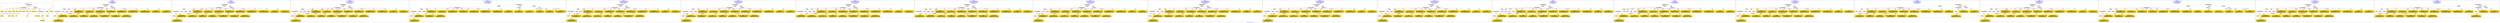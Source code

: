 digraph n0 {
fontcolor="blue"
remincross="true"
label="s19-s-indianapolis-artworks.xml"
subgraph cluster_0 {
label="1-correct model"
n2[style="filled",color="white",fillcolor="lightgray",label="CulturalHeritageObject1"];
n3[shape="plaintext",style="filled",fillcolor="gold",label="creationDate"];
n4[style="filled",color="white",fillcolor="lightgray",label="Person1"];
n5[shape="plaintext",style="filled",fillcolor="gold",label="galleryLabel"];
n6[shape="plaintext",style="filled",fillcolor="gold",label="dimensions"];
n7[shape="plaintext",style="filled",fillcolor="gold",label="materials"];
n8[shape="plaintext",style="filled",fillcolor="gold",label="creditLine"];
n9[shape="plaintext",style="filled",fillcolor="gold",label="provenance"];
n10[style="filled",color="white",fillcolor="lightgray",label="Concept1"];
n11[shape="plaintext",style="filled",fillcolor="gold",label="title"];
n12[shape="plaintext",style="filled",fillcolor="gold",label="accessionNumber"];
n13[style="filled",color="white",fillcolor="lightgray",label="CulturalHeritageObject2"];
n14[style="filled",color="white",fillcolor="lightgray",label="Document2"];
n15[shape="plaintext",style="filled",fillcolor="gold",label="relatedArtworksTitle"];
n16[style="filled",color="white",fillcolor="lightgray",label="Document1"];
n17[shape="plaintext",style="filled",fillcolor="gold",label="nationality"];
n18[shape="plaintext",style="filled",fillcolor="gold",label="birthDate"];
n19[shape="plaintext",style="filled",fillcolor="gold",label="deathDate"];
n20[shape="plaintext",style="filled",fillcolor="gold",label="artist"];
n21[style="filled",color="white",fillcolor="lightgray",label="EuropeanaAggregation1"];
n22[style="filled",color="white",fillcolor="lightgray",label="WebResource1"];
n23[shape="plaintext",style="filled",fillcolor="gold",label="imageURL"];
n24[shape="plaintext",style="filled",fillcolor="gold",label="values"];
n25[shape="plaintext",style="filled",fillcolor="gold",label="relatedArtworksURL"];
n26[shape="plaintext",style="filled",fillcolor="gold",label="sourceURL"];
}
subgraph cluster_1 {
label="candidate 0\nlink coherence:1.0\nnode coherence:1.0\nconfidence:0.5356896727999955\nmapping score:0.609935773286273\ncost:23.99974\n-precision:0.92-recall:0.92"
n28[style="filled",color="white",fillcolor="lightgray",label="CulturalHeritageObject1"];
n29[style="filled",color="white",fillcolor="lightgray",label="CulturalHeritageObject2"];
n30[style="filled",color="white",fillcolor="lightgray",label="Person1"];
n31[style="filled",color="white",fillcolor="lightgray",label="Concept1"];
n32[style="filled",color="white",fillcolor="lightgray",label="Document1"];
n33[style="filled",color="white",fillcolor="lightgray",label="Document2"];
n34[style="filled",color="white",fillcolor="lightgray",label="EuropeanaAggregation1"];
n35[style="filled",color="white",fillcolor="lightgray",label="WebResource1"];
n36[shape="plaintext",style="filled",fillcolor="gold",label="artist\n[Document,classLink,0.434]\n[Person,nameOfThePerson,0.378]\n[WebResource,classLink,0.107]\n[CulturalHeritageObject,provenance,0.082]"];
n37[shape="plaintext",style="filled",fillcolor="gold",label="sourceURL\n[Document,classLink,0.494]\n[WebResource,classLink,0.454]\n[CulturalHeritageObject,description,0.027]\n[CulturalHeritageObject,provenance,0.025]"];
n38[shape="plaintext",style="filled",fillcolor="gold",label="relatedArtworksURL\n[Document,classLink,0.495]\n[WebResource,classLink,0.451]\n[CulturalHeritageObject,description,0.028]\n[CulturalHeritageObject,provenance,0.026]"];
n39[shape="plaintext",style="filled",fillcolor="gold",label="galleryLabel\n[CulturalHeritageObject,description,0.442]\n[Person,biographicalInformation,0.39]\n[CulturalHeritageObject,title,0.11]\n[CulturalHeritageObject,provenance,0.058]"];
n40[shape="plaintext",style="filled",fillcolor="gold",label="title\n[Document,classLink,0.362]\n[CulturalHeritageObject,title,0.278]\n[CulturalHeritageObject,description,0.221]\n[WebResource,classLink,0.139]"];
n41[shape="plaintext",style="filled",fillcolor="gold",label="deathDate\n[Person,dateOfDeath,0.441]\n[CulturalHeritageObject,created,0.309]\n[Person,dateOfBirth,0.178]\n[CulturalHeritageObject,title,0.073]"];
n42[shape="plaintext",style="filled",fillcolor="gold",label="values\n[CulturalHeritageObject,description,0.332]\n[Concept,prefLabel,0.324]\n[CulturalHeritageObject,title,0.23]\n[Person,biographicalInformation,0.114]"];
n43[shape="plaintext",style="filled",fillcolor="gold",label="imageURL\n[WebResource,classLink,0.836]\n[Document,classLink,0.151]\n[CulturalHeritageObject,description,0.009]\n[CulturalHeritageObject,title,0.004]"];
n44[shape="plaintext",style="filled",fillcolor="gold",label="provenance\n[CulturalHeritageObject,provenance,0.514]\n[CulturalHeritageObject,description,0.198]\n[Person,biographicalInformation,0.146]\n[CulturalHeritageObject,title,0.143]"];
n45[shape="plaintext",style="filled",fillcolor="gold",label="birthDate\n[Person,dateOfBirth,0.503]\n[Person,dateOfDeath,0.235]\n[CulturalHeritageObject,created,0.221]\n[Person,biographicalInformation,0.041]"];
n46[shape="plaintext",style="filled",fillcolor="gold",label="relatedArtworksTitle\n[Document,classLink,0.426]\n[CulturalHeritageObject,title,0.268]\n[CulturalHeritageObject,description,0.207]\n[WebResource,classLink,0.098]"];
n47[shape="plaintext",style="filled",fillcolor="gold",label="creditLine\n[CulturalHeritageObject,provenance,0.731]\n[CulturalHeritageObject,title,0.098]\n[CulturalHeritageObject,description,0.095]\n[Document,classLink,0.076]"];
n48[shape="plaintext",style="filled",fillcolor="gold",label="materials\n[CulturalHeritageObject,medium,0.795]\n[CulturalHeritageObject,provenance,0.079]\n[CulturalHeritageObject,description,0.071]\n[Person,biographicalInformation,0.054]"];
n49[shape="plaintext",style="filled",fillcolor="gold",label="accessionNumber\n[CulturalHeritageObject,accessionNumber,0.997]\n[CulturalHeritageObject,extent,0.003]\n[CulturalHeritageObject,provenance,0.0]\n[CulturalHeritageObject,description,0.0]"];
n50[shape="plaintext",style="filled",fillcolor="gold",label="nationality\n[Person,countryAssociatedWithThePerson,0.72]\n[CulturalHeritageObject,provenance,0.116]\n[Concept,prefLabel,0.098]\n[CulturalHeritageObject,title,0.065]"];
n51[shape="plaintext",style="filled",fillcolor="gold",label="dimensions\n[CulturalHeritageObject,extent,0.566]\n[CulturalHeritageObject,accessionNumber,0.224]\n[CulturalHeritageObject,description,0.122]\n[CulturalHeritageObject,title,0.088]"];
n52[shape="plaintext",style="filled",fillcolor="gold",label="creationDate\n[Person,dateOfBirth,0.461]\n[CulturalHeritageObject,created,0.325]\n[Person,dateOfDeath,0.122]\n[Person,biographicalInformation,0.092]"];
}
subgraph cluster_2 {
label="candidate 1\nlink coherence:1.0\nnode coherence:1.0\nconfidence:0.527056615451839\nmapping score:0.6070580875035542\ncost:23.99974\n-precision:0.83-recall:0.83"
n54[style="filled",color="white",fillcolor="lightgray",label="CulturalHeritageObject1"];
n55[style="filled",color="white",fillcolor="lightgray",label="CulturalHeritageObject2"];
n56[style="filled",color="white",fillcolor="lightgray",label="Person1"];
n57[style="filled",color="white",fillcolor="lightgray",label="Concept1"];
n58[style="filled",color="white",fillcolor="lightgray",label="Document1"];
n59[style="filled",color="white",fillcolor="lightgray",label="Document2"];
n60[style="filled",color="white",fillcolor="lightgray",label="EuropeanaAggregation1"];
n61[style="filled",color="white",fillcolor="lightgray",label="WebResource1"];
n62[shape="plaintext",style="filled",fillcolor="gold",label="artist\n[Document,classLink,0.434]\n[Person,nameOfThePerson,0.378]\n[WebResource,classLink,0.107]\n[CulturalHeritageObject,provenance,0.082]"];
n63[shape="plaintext",style="filled",fillcolor="gold",label="sourceURL\n[Document,classLink,0.494]\n[WebResource,classLink,0.454]\n[CulturalHeritageObject,description,0.027]\n[CulturalHeritageObject,provenance,0.025]"];
n64[shape="plaintext",style="filled",fillcolor="gold",label="relatedArtworksURL\n[Document,classLink,0.495]\n[WebResource,classLink,0.451]\n[CulturalHeritageObject,description,0.028]\n[CulturalHeritageObject,provenance,0.026]"];
n65[shape="plaintext",style="filled",fillcolor="gold",label="galleryLabel\n[CulturalHeritageObject,description,0.442]\n[Person,biographicalInformation,0.39]\n[CulturalHeritageObject,title,0.11]\n[CulturalHeritageObject,provenance,0.058]"];
n66[shape="plaintext",style="filled",fillcolor="gold",label="title\n[Document,classLink,0.362]\n[CulturalHeritageObject,title,0.278]\n[CulturalHeritageObject,description,0.221]\n[WebResource,classLink,0.139]"];
n67[shape="plaintext",style="filled",fillcolor="gold",label="deathDate\n[Person,dateOfDeath,0.441]\n[CulturalHeritageObject,created,0.309]\n[Person,dateOfBirth,0.178]\n[CulturalHeritageObject,title,0.073]"];
n68[shape="plaintext",style="filled",fillcolor="gold",label="values\n[CulturalHeritageObject,description,0.332]\n[Concept,prefLabel,0.324]\n[CulturalHeritageObject,title,0.23]\n[Person,biographicalInformation,0.114]"];
n69[shape="plaintext",style="filled",fillcolor="gold",label="imageURL\n[WebResource,classLink,0.836]\n[Document,classLink,0.151]\n[CulturalHeritageObject,description,0.009]\n[CulturalHeritageObject,title,0.004]"];
n70[shape="plaintext",style="filled",fillcolor="gold",label="provenance\n[CulturalHeritageObject,provenance,0.514]\n[CulturalHeritageObject,description,0.198]\n[Person,biographicalInformation,0.146]\n[CulturalHeritageObject,title,0.143]"];
n71[shape="plaintext",style="filled",fillcolor="gold",label="creationDate\n[Person,dateOfBirth,0.461]\n[CulturalHeritageObject,created,0.325]\n[Person,dateOfDeath,0.122]\n[Person,biographicalInformation,0.092]"];
n72[shape="plaintext",style="filled",fillcolor="gold",label="relatedArtworksTitle\n[Document,classLink,0.426]\n[CulturalHeritageObject,title,0.268]\n[CulturalHeritageObject,description,0.207]\n[WebResource,classLink,0.098]"];
n73[shape="plaintext",style="filled",fillcolor="gold",label="creditLine\n[CulturalHeritageObject,provenance,0.731]\n[CulturalHeritageObject,title,0.098]\n[CulturalHeritageObject,description,0.095]\n[Document,classLink,0.076]"];
n74[shape="plaintext",style="filled",fillcolor="gold",label="materials\n[CulturalHeritageObject,medium,0.795]\n[CulturalHeritageObject,provenance,0.079]\n[CulturalHeritageObject,description,0.071]\n[Person,biographicalInformation,0.054]"];
n75[shape="plaintext",style="filled",fillcolor="gold",label="accessionNumber\n[CulturalHeritageObject,accessionNumber,0.997]\n[CulturalHeritageObject,extent,0.003]\n[CulturalHeritageObject,provenance,0.0]\n[CulturalHeritageObject,description,0.0]"];
n76[shape="plaintext",style="filled",fillcolor="gold",label="nationality\n[Person,countryAssociatedWithThePerson,0.72]\n[CulturalHeritageObject,provenance,0.116]\n[Concept,prefLabel,0.098]\n[CulturalHeritageObject,title,0.065]"];
n77[shape="plaintext",style="filled",fillcolor="gold",label="dimensions\n[CulturalHeritageObject,extent,0.566]\n[CulturalHeritageObject,accessionNumber,0.224]\n[CulturalHeritageObject,description,0.122]\n[CulturalHeritageObject,title,0.088]"];
n78[shape="plaintext",style="filled",fillcolor="gold",label="birthDate\n[Person,dateOfBirth,0.503]\n[Person,dateOfDeath,0.235]\n[CulturalHeritageObject,created,0.221]\n[Person,biographicalInformation,0.041]"];
}
subgraph cluster_3 {
label="candidate 10\nlink coherence:0.9583333333333334\nnode coherence:1.0\nconfidence:0.527056615451839\nmapping score:0.6070580875035542\ncost:123.009812\n-precision:0.83-recall:0.83"
n80[style="filled",color="white",fillcolor="lightgray",label="CulturalHeritageObject1"];
n81[style="filled",color="white",fillcolor="lightgray",label="CulturalHeritageObject2"];
n82[style="filled",color="white",fillcolor="lightgray",label="Person1"];
n83[style="filled",color="white",fillcolor="lightgray",label="Concept1"];
n84[style="filled",color="white",fillcolor="lightgray",label="Document1"];
n85[style="filled",color="white",fillcolor="lightgray",label="Document2"];
n86[style="filled",color="white",fillcolor="lightgray",label="EuropeanaAggregation1"];
n87[style="filled",color="white",fillcolor="lightgray",label="WebResource1"];
n88[shape="plaintext",style="filled",fillcolor="gold",label="artist\n[Document,classLink,0.434]\n[Person,nameOfThePerson,0.378]\n[WebResource,classLink,0.107]\n[CulturalHeritageObject,provenance,0.082]"];
n89[shape="plaintext",style="filled",fillcolor="gold",label="sourceURL\n[Document,classLink,0.494]\n[WebResource,classLink,0.454]\n[CulturalHeritageObject,description,0.027]\n[CulturalHeritageObject,provenance,0.025]"];
n90[shape="plaintext",style="filled",fillcolor="gold",label="relatedArtworksURL\n[Document,classLink,0.495]\n[WebResource,classLink,0.451]\n[CulturalHeritageObject,description,0.028]\n[CulturalHeritageObject,provenance,0.026]"];
n91[shape="plaintext",style="filled",fillcolor="gold",label="galleryLabel\n[CulturalHeritageObject,description,0.442]\n[Person,biographicalInformation,0.39]\n[CulturalHeritageObject,title,0.11]\n[CulturalHeritageObject,provenance,0.058]"];
n92[shape="plaintext",style="filled",fillcolor="gold",label="title\n[Document,classLink,0.362]\n[CulturalHeritageObject,title,0.278]\n[CulturalHeritageObject,description,0.221]\n[WebResource,classLink,0.139]"];
n93[shape="plaintext",style="filled",fillcolor="gold",label="deathDate\n[Person,dateOfDeath,0.441]\n[CulturalHeritageObject,created,0.309]\n[Person,dateOfBirth,0.178]\n[CulturalHeritageObject,title,0.073]"];
n94[shape="plaintext",style="filled",fillcolor="gold",label="values\n[CulturalHeritageObject,description,0.332]\n[Concept,prefLabel,0.324]\n[CulturalHeritageObject,title,0.23]\n[Person,biographicalInformation,0.114]"];
n95[shape="plaintext",style="filled",fillcolor="gold",label="imageURL\n[WebResource,classLink,0.836]\n[Document,classLink,0.151]\n[CulturalHeritageObject,description,0.009]\n[CulturalHeritageObject,title,0.004]"];
n96[shape="plaintext",style="filled",fillcolor="gold",label="provenance\n[CulturalHeritageObject,provenance,0.514]\n[CulturalHeritageObject,description,0.198]\n[Person,biographicalInformation,0.146]\n[CulturalHeritageObject,title,0.143]"];
n97[shape="plaintext",style="filled",fillcolor="gold",label="creationDate\n[Person,dateOfBirth,0.461]\n[CulturalHeritageObject,created,0.325]\n[Person,dateOfDeath,0.122]\n[Person,biographicalInformation,0.092]"];
n98[shape="plaintext",style="filled",fillcolor="gold",label="relatedArtworksTitle\n[Document,classLink,0.426]\n[CulturalHeritageObject,title,0.268]\n[CulturalHeritageObject,description,0.207]\n[WebResource,classLink,0.098]"];
n99[shape="plaintext",style="filled",fillcolor="gold",label="creditLine\n[CulturalHeritageObject,provenance,0.731]\n[CulturalHeritageObject,title,0.098]\n[CulturalHeritageObject,description,0.095]\n[Document,classLink,0.076]"];
n100[shape="plaintext",style="filled",fillcolor="gold",label="materials\n[CulturalHeritageObject,medium,0.795]\n[CulturalHeritageObject,provenance,0.079]\n[CulturalHeritageObject,description,0.071]\n[Person,biographicalInformation,0.054]"];
n101[shape="plaintext",style="filled",fillcolor="gold",label="accessionNumber\n[CulturalHeritageObject,accessionNumber,0.997]\n[CulturalHeritageObject,extent,0.003]\n[CulturalHeritageObject,provenance,0.0]\n[CulturalHeritageObject,description,0.0]"];
n102[shape="plaintext",style="filled",fillcolor="gold",label="nationality\n[Person,countryAssociatedWithThePerson,0.72]\n[CulturalHeritageObject,provenance,0.116]\n[Concept,prefLabel,0.098]\n[CulturalHeritageObject,title,0.065]"];
n103[shape="plaintext",style="filled",fillcolor="gold",label="dimensions\n[CulturalHeritageObject,extent,0.566]\n[CulturalHeritageObject,accessionNumber,0.224]\n[CulturalHeritageObject,description,0.122]\n[CulturalHeritageObject,title,0.088]"];
n104[shape="plaintext",style="filled",fillcolor="gold",label="birthDate\n[Person,dateOfBirth,0.503]\n[Person,dateOfDeath,0.235]\n[CulturalHeritageObject,created,0.221]\n[Person,biographicalInformation,0.041]"];
}
subgraph cluster_4 {
label="candidate 11\nlink coherence:0.9583333333333334\nnode coherence:1.0\nconfidence:0.527056615451839\nmapping score:0.6070580875035542\ncost:123.009832\n-precision:0.79-recall:0.79"
n106[style="filled",color="white",fillcolor="lightgray",label="CulturalHeritageObject1"];
n107[style="filled",color="white",fillcolor="lightgray",label="CulturalHeritageObject2"];
n108[style="filled",color="white",fillcolor="lightgray",label="Concept1"];
n109[style="filled",color="white",fillcolor="lightgray",label="Document1"];
n110[style="filled",color="white",fillcolor="lightgray",label="Document2"];
n111[style="filled",color="white",fillcolor="lightgray",label="EuropeanaAggregation1"];
n112[style="filled",color="white",fillcolor="lightgray",label="WebResource1"];
n113[style="filled",color="white",fillcolor="lightgray",label="Person1"];
n114[shape="plaintext",style="filled",fillcolor="gold",label="artist\n[Document,classLink,0.434]\n[Person,nameOfThePerson,0.378]\n[WebResource,classLink,0.107]\n[CulturalHeritageObject,provenance,0.082]"];
n115[shape="plaintext",style="filled",fillcolor="gold",label="sourceURL\n[Document,classLink,0.494]\n[WebResource,classLink,0.454]\n[CulturalHeritageObject,description,0.027]\n[CulturalHeritageObject,provenance,0.025]"];
n116[shape="plaintext",style="filled",fillcolor="gold",label="relatedArtworksURL\n[Document,classLink,0.495]\n[WebResource,classLink,0.451]\n[CulturalHeritageObject,description,0.028]\n[CulturalHeritageObject,provenance,0.026]"];
n117[shape="plaintext",style="filled",fillcolor="gold",label="galleryLabel\n[CulturalHeritageObject,description,0.442]\n[Person,biographicalInformation,0.39]\n[CulturalHeritageObject,title,0.11]\n[CulturalHeritageObject,provenance,0.058]"];
n118[shape="plaintext",style="filled",fillcolor="gold",label="title\n[Document,classLink,0.362]\n[CulturalHeritageObject,title,0.278]\n[CulturalHeritageObject,description,0.221]\n[WebResource,classLink,0.139]"];
n119[shape="plaintext",style="filled",fillcolor="gold",label="deathDate\n[Person,dateOfDeath,0.441]\n[CulturalHeritageObject,created,0.309]\n[Person,dateOfBirth,0.178]\n[CulturalHeritageObject,title,0.073]"];
n120[shape="plaintext",style="filled",fillcolor="gold",label="values\n[CulturalHeritageObject,description,0.332]\n[Concept,prefLabel,0.324]\n[CulturalHeritageObject,title,0.23]\n[Person,biographicalInformation,0.114]"];
n121[shape="plaintext",style="filled",fillcolor="gold",label="imageURL\n[WebResource,classLink,0.836]\n[Document,classLink,0.151]\n[CulturalHeritageObject,description,0.009]\n[CulturalHeritageObject,title,0.004]"];
n122[shape="plaintext",style="filled",fillcolor="gold",label="provenance\n[CulturalHeritageObject,provenance,0.514]\n[CulturalHeritageObject,description,0.198]\n[Person,biographicalInformation,0.146]\n[CulturalHeritageObject,title,0.143]"];
n123[shape="plaintext",style="filled",fillcolor="gold",label="creationDate\n[Person,dateOfBirth,0.461]\n[CulturalHeritageObject,created,0.325]\n[Person,dateOfDeath,0.122]\n[Person,biographicalInformation,0.092]"];
n124[shape="plaintext",style="filled",fillcolor="gold",label="relatedArtworksTitle\n[Document,classLink,0.426]\n[CulturalHeritageObject,title,0.268]\n[CulturalHeritageObject,description,0.207]\n[WebResource,classLink,0.098]"];
n125[shape="plaintext",style="filled",fillcolor="gold",label="creditLine\n[CulturalHeritageObject,provenance,0.731]\n[CulturalHeritageObject,title,0.098]\n[CulturalHeritageObject,description,0.095]\n[Document,classLink,0.076]"];
n126[shape="plaintext",style="filled",fillcolor="gold",label="materials\n[CulturalHeritageObject,medium,0.795]\n[CulturalHeritageObject,provenance,0.079]\n[CulturalHeritageObject,description,0.071]\n[Person,biographicalInformation,0.054]"];
n127[shape="plaintext",style="filled",fillcolor="gold",label="accessionNumber\n[CulturalHeritageObject,accessionNumber,0.997]\n[CulturalHeritageObject,extent,0.003]\n[CulturalHeritageObject,provenance,0.0]\n[CulturalHeritageObject,description,0.0]"];
n128[shape="plaintext",style="filled",fillcolor="gold",label="nationality\n[Person,countryAssociatedWithThePerson,0.72]\n[CulturalHeritageObject,provenance,0.116]\n[Concept,prefLabel,0.098]\n[CulturalHeritageObject,title,0.065]"];
n129[shape="plaintext",style="filled",fillcolor="gold",label="dimensions\n[CulturalHeritageObject,extent,0.566]\n[CulturalHeritageObject,accessionNumber,0.224]\n[CulturalHeritageObject,description,0.122]\n[CulturalHeritageObject,title,0.088]"];
n130[shape="plaintext",style="filled",fillcolor="gold",label="birthDate\n[Person,dateOfBirth,0.503]\n[Person,dateOfDeath,0.235]\n[CulturalHeritageObject,created,0.221]\n[Person,biographicalInformation,0.041]"];
}
subgraph cluster_5 {
label="candidate 12\nlink coherence:0.9565217391304348\nnode coherence:0.9565217391304348\nconfidence:0.511969541948328\nmapping score:0.5973402309478228\ncost:121.99976\n-precision:0.87-recall:0.83"
n132[style="filled",color="white",fillcolor="lightgray",label="CulturalHeritageObject1"];
n133[style="filled",color="white",fillcolor="lightgray",label="CulturalHeritageObject2"];
n134[style="filled",color="white",fillcolor="lightgray",label="Person1"];
n135[style="filled",color="white",fillcolor="lightgray",label="Document1"];
n136[style="filled",color="white",fillcolor="lightgray",label="Document2"];
n137[style="filled",color="white",fillcolor="lightgray",label="EuropeanaAggregation1"];
n138[style="filled",color="white",fillcolor="lightgray",label="WebResource1"];
n139[shape="plaintext",style="filled",fillcolor="gold",label="artist\n[Document,classLink,0.434]\n[Person,nameOfThePerson,0.378]\n[WebResource,classLink,0.107]\n[CulturalHeritageObject,provenance,0.082]"];
n140[shape="plaintext",style="filled",fillcolor="gold",label="relatedArtworksTitle\n[Document,classLink,0.426]\n[CulturalHeritageObject,title,0.268]\n[CulturalHeritageObject,description,0.207]\n[WebResource,classLink,0.098]"];
n141[shape="plaintext",style="filled",fillcolor="gold",label="relatedArtworksURL\n[Document,classLink,0.495]\n[WebResource,classLink,0.451]\n[CulturalHeritageObject,description,0.028]\n[CulturalHeritageObject,provenance,0.026]"];
n142[shape="plaintext",style="filled",fillcolor="gold",label="galleryLabel\n[CulturalHeritageObject,description,0.442]\n[Person,biographicalInformation,0.39]\n[CulturalHeritageObject,title,0.11]\n[CulturalHeritageObject,provenance,0.058]"];
n143[shape="plaintext",style="filled",fillcolor="gold",label="title\n[Document,classLink,0.362]\n[CulturalHeritageObject,title,0.278]\n[CulturalHeritageObject,description,0.221]\n[WebResource,classLink,0.139]"];
n144[shape="plaintext",style="filled",fillcolor="gold",label="deathDate\n[Person,dateOfDeath,0.441]\n[CulturalHeritageObject,created,0.309]\n[Person,dateOfBirth,0.178]\n[CulturalHeritageObject,title,0.073]"];
n145[shape="plaintext",style="filled",fillcolor="gold",label="imageURL\n[WebResource,classLink,0.836]\n[Document,classLink,0.151]\n[CulturalHeritageObject,description,0.009]\n[CulturalHeritageObject,title,0.004]"];
n146[shape="plaintext",style="filled",fillcolor="gold",label="provenance\n[CulturalHeritageObject,provenance,0.514]\n[CulturalHeritageObject,description,0.198]\n[Person,biographicalInformation,0.146]\n[CulturalHeritageObject,title,0.143]"];
n147[shape="plaintext",style="filled",fillcolor="gold",label="birthDate\n[Person,dateOfBirth,0.503]\n[Person,dateOfDeath,0.235]\n[CulturalHeritageObject,created,0.221]\n[Person,biographicalInformation,0.041]"];
n148[shape="plaintext",style="filled",fillcolor="gold",label="values\n[CulturalHeritageObject,description,0.332]\n[Concept,prefLabel,0.324]\n[CulturalHeritageObject,title,0.23]\n[Person,biographicalInformation,0.114]"];
n149[shape="plaintext",style="filled",fillcolor="gold",label="creditLine\n[CulturalHeritageObject,provenance,0.731]\n[CulturalHeritageObject,title,0.098]\n[CulturalHeritageObject,description,0.095]\n[Document,classLink,0.076]"];
n150[shape="plaintext",style="filled",fillcolor="gold",label="materials\n[CulturalHeritageObject,medium,0.795]\n[CulturalHeritageObject,provenance,0.079]\n[CulturalHeritageObject,description,0.071]\n[Person,biographicalInformation,0.054]"];
n151[shape="plaintext",style="filled",fillcolor="gold",label="sourceURL\n[Document,classLink,0.494]\n[WebResource,classLink,0.454]\n[CulturalHeritageObject,description,0.027]\n[CulturalHeritageObject,provenance,0.025]"];
n152[shape="plaintext",style="filled",fillcolor="gold",label="accessionNumber\n[CulturalHeritageObject,accessionNumber,0.997]\n[CulturalHeritageObject,extent,0.003]\n[CulturalHeritageObject,provenance,0.0]\n[CulturalHeritageObject,description,0.0]"];
n153[shape="plaintext",style="filled",fillcolor="gold",label="nationality\n[Person,countryAssociatedWithThePerson,0.72]\n[CulturalHeritageObject,provenance,0.116]\n[Concept,prefLabel,0.098]\n[CulturalHeritageObject,title,0.065]"];
n154[shape="plaintext",style="filled",fillcolor="gold",label="dimensions\n[CulturalHeritageObject,extent,0.566]\n[CulturalHeritageObject,accessionNumber,0.224]\n[CulturalHeritageObject,description,0.122]\n[CulturalHeritageObject,title,0.088]"];
n155[shape="plaintext",style="filled",fillcolor="gold",label="creationDate\n[Person,dateOfBirth,0.461]\n[CulturalHeritageObject,created,0.325]\n[Person,dateOfDeath,0.122]\n[Person,biographicalInformation,0.092]"];
}
subgraph cluster_6 {
label="candidate 13\nlink coherence:0.9565217391304348\nnode coherence:0.9565217391304348\nconfidence:0.511822290761319\nmapping score:0.5972911472188199\ncost:121.99976\n-precision:0.87-recall:0.83"
n157[style="filled",color="white",fillcolor="lightgray",label="CulturalHeritageObject1"];
n158[style="filled",color="white",fillcolor="lightgray",label="CulturalHeritageObject2"];
n159[style="filled",color="white",fillcolor="lightgray",label="Person1"];
n160[style="filled",color="white",fillcolor="lightgray",label="Document1"];
n161[style="filled",color="white",fillcolor="lightgray",label="Document2"];
n162[style="filled",color="white",fillcolor="lightgray",label="EuropeanaAggregation1"];
n163[style="filled",color="white",fillcolor="lightgray",label="WebResource1"];
n164[shape="plaintext",style="filled",fillcolor="gold",label="sourceURL\n[Document,classLink,0.494]\n[WebResource,classLink,0.454]\n[CulturalHeritageObject,description,0.027]\n[CulturalHeritageObject,provenance,0.025]"];
n165[shape="plaintext",style="filled",fillcolor="gold",label="artist\n[Document,classLink,0.434]\n[Person,nameOfThePerson,0.378]\n[WebResource,classLink,0.107]\n[CulturalHeritageObject,provenance,0.082]"];
n166[shape="plaintext",style="filled",fillcolor="gold",label="relatedArtworksTitle\n[Document,classLink,0.426]\n[CulturalHeritageObject,title,0.268]\n[CulturalHeritageObject,description,0.207]\n[WebResource,classLink,0.098]"];
n167[shape="plaintext",style="filled",fillcolor="gold",label="relatedArtworksURL\n[Document,classLink,0.495]\n[WebResource,classLink,0.451]\n[CulturalHeritageObject,description,0.028]\n[CulturalHeritageObject,provenance,0.026]"];
n168[shape="plaintext",style="filled",fillcolor="gold",label="galleryLabel\n[CulturalHeritageObject,description,0.442]\n[Person,biographicalInformation,0.39]\n[CulturalHeritageObject,title,0.11]\n[CulturalHeritageObject,provenance,0.058]"];
n169[shape="plaintext",style="filled",fillcolor="gold",label="title\n[Document,classLink,0.362]\n[CulturalHeritageObject,title,0.278]\n[CulturalHeritageObject,description,0.221]\n[WebResource,classLink,0.139]"];
n170[shape="plaintext",style="filled",fillcolor="gold",label="deathDate\n[Person,dateOfDeath,0.441]\n[CulturalHeritageObject,created,0.309]\n[Person,dateOfBirth,0.178]\n[CulturalHeritageObject,title,0.073]"];
n171[shape="plaintext",style="filled",fillcolor="gold",label="imageURL\n[WebResource,classLink,0.836]\n[Document,classLink,0.151]\n[CulturalHeritageObject,description,0.009]\n[CulturalHeritageObject,title,0.004]"];
n172[shape="plaintext",style="filled",fillcolor="gold",label="provenance\n[CulturalHeritageObject,provenance,0.514]\n[CulturalHeritageObject,description,0.198]\n[Person,biographicalInformation,0.146]\n[CulturalHeritageObject,title,0.143]"];
n173[shape="plaintext",style="filled",fillcolor="gold",label="birthDate\n[Person,dateOfBirth,0.503]\n[Person,dateOfDeath,0.235]\n[CulturalHeritageObject,created,0.221]\n[Person,biographicalInformation,0.041]"];
n174[shape="plaintext",style="filled",fillcolor="gold",label="values\n[CulturalHeritageObject,description,0.332]\n[Concept,prefLabel,0.324]\n[CulturalHeritageObject,title,0.23]\n[Person,biographicalInformation,0.114]"];
n175[shape="plaintext",style="filled",fillcolor="gold",label="creditLine\n[CulturalHeritageObject,provenance,0.731]\n[CulturalHeritageObject,title,0.098]\n[CulturalHeritageObject,description,0.095]\n[Document,classLink,0.076]"];
n176[shape="plaintext",style="filled",fillcolor="gold",label="materials\n[CulturalHeritageObject,medium,0.795]\n[CulturalHeritageObject,provenance,0.079]\n[CulturalHeritageObject,description,0.071]\n[Person,biographicalInformation,0.054]"];
n177[shape="plaintext",style="filled",fillcolor="gold",label="accessionNumber\n[CulturalHeritageObject,accessionNumber,0.997]\n[CulturalHeritageObject,extent,0.003]\n[CulturalHeritageObject,provenance,0.0]\n[CulturalHeritageObject,description,0.0]"];
n178[shape="plaintext",style="filled",fillcolor="gold",label="nationality\n[Person,countryAssociatedWithThePerson,0.72]\n[CulturalHeritageObject,provenance,0.116]\n[Concept,prefLabel,0.098]\n[CulturalHeritageObject,title,0.065]"];
n179[shape="plaintext",style="filled",fillcolor="gold",label="dimensions\n[CulturalHeritageObject,extent,0.566]\n[CulturalHeritageObject,accessionNumber,0.224]\n[CulturalHeritageObject,description,0.122]\n[CulturalHeritageObject,title,0.088]"];
n180[shape="plaintext",style="filled",fillcolor="gold",label="creationDate\n[Person,dateOfBirth,0.461]\n[CulturalHeritageObject,created,0.325]\n[Person,dateOfDeath,0.122]\n[Person,biographicalInformation,0.092]"];
}
subgraph cluster_7 {
label="candidate 14\nlink coherence:0.9565217391304348\nnode coherence:0.9565217391304348\nconfidence:0.5082102582193968\nmapping score:0.5960871363715124\ncost:121.99974\n-precision:0.91-recall:0.88"
n182[style="filled",color="white",fillcolor="lightgray",label="CulturalHeritageObject1"];
n183[style="filled",color="white",fillcolor="lightgray",label="CulturalHeritageObject2"];
n184[style="filled",color="white",fillcolor="lightgray",label="Person1"];
n185[style="filled",color="white",fillcolor="lightgray",label="Concept1"];
n186[style="filled",color="white",fillcolor="lightgray",label="Document1"];
n187[style="filled",color="white",fillcolor="lightgray",label="EuropeanaAggregation1"];
n188[style="filled",color="white",fillcolor="lightgray",label="WebResource1"];
n189[shape="plaintext",style="filled",fillcolor="gold",label="artist\n[Document,classLink,0.434]\n[Person,nameOfThePerson,0.378]\n[WebResource,classLink,0.107]\n[CulturalHeritageObject,provenance,0.082]"];
n190[shape="plaintext",style="filled",fillcolor="gold",label="relatedArtworksURL\n[Document,classLink,0.495]\n[WebResource,classLink,0.451]\n[CulturalHeritageObject,description,0.028]\n[CulturalHeritageObject,provenance,0.026]"];
n191[shape="plaintext",style="filled",fillcolor="gold",label="galleryLabel\n[CulturalHeritageObject,description,0.442]\n[Person,biographicalInformation,0.39]\n[CulturalHeritageObject,title,0.11]\n[CulturalHeritageObject,provenance,0.058]"];
n192[shape="plaintext",style="filled",fillcolor="gold",label="title\n[Document,classLink,0.362]\n[CulturalHeritageObject,title,0.278]\n[CulturalHeritageObject,description,0.221]\n[WebResource,classLink,0.139]"];
n193[shape="plaintext",style="filled",fillcolor="gold",label="deathDate\n[Person,dateOfDeath,0.441]\n[CulturalHeritageObject,created,0.309]\n[Person,dateOfBirth,0.178]\n[CulturalHeritageObject,title,0.073]"];
n194[shape="plaintext",style="filled",fillcolor="gold",label="values\n[CulturalHeritageObject,description,0.332]\n[Concept,prefLabel,0.324]\n[CulturalHeritageObject,title,0.23]\n[Person,biographicalInformation,0.114]"];
n195[shape="plaintext",style="filled",fillcolor="gold",label="imageURL\n[WebResource,classLink,0.836]\n[Document,classLink,0.151]\n[CulturalHeritageObject,description,0.009]\n[CulturalHeritageObject,title,0.004]"];
n196[shape="plaintext",style="filled",fillcolor="gold",label="provenance\n[CulturalHeritageObject,provenance,0.514]\n[CulturalHeritageObject,description,0.198]\n[Person,biographicalInformation,0.146]\n[CulturalHeritageObject,title,0.143]"];
n197[shape="plaintext",style="filled",fillcolor="gold",label="birthDate\n[Person,dateOfBirth,0.503]\n[Person,dateOfDeath,0.235]\n[CulturalHeritageObject,created,0.221]\n[Person,biographicalInformation,0.041]"];
n198[shape="plaintext",style="filled",fillcolor="gold",label="relatedArtworksTitle\n[Document,classLink,0.426]\n[CulturalHeritageObject,title,0.268]\n[CulturalHeritageObject,description,0.207]\n[WebResource,classLink,0.098]"];
n199[shape="plaintext",style="filled",fillcolor="gold",label="creditLine\n[CulturalHeritageObject,provenance,0.731]\n[CulturalHeritageObject,title,0.098]\n[CulturalHeritageObject,description,0.095]\n[Document,classLink,0.076]"];
n200[shape="plaintext",style="filled",fillcolor="gold",label="materials\n[CulturalHeritageObject,medium,0.795]\n[CulturalHeritageObject,provenance,0.079]\n[CulturalHeritageObject,description,0.071]\n[Person,biographicalInformation,0.054]"];
n201[shape="plaintext",style="filled",fillcolor="gold",label="sourceURL\n[Document,classLink,0.494]\n[WebResource,classLink,0.454]\n[CulturalHeritageObject,description,0.027]\n[CulturalHeritageObject,provenance,0.025]"];
n202[shape="plaintext",style="filled",fillcolor="gold",label="accessionNumber\n[CulturalHeritageObject,accessionNumber,0.997]\n[CulturalHeritageObject,extent,0.003]\n[CulturalHeritageObject,provenance,0.0]\n[CulturalHeritageObject,description,0.0]"];
n203[shape="plaintext",style="filled",fillcolor="gold",label="nationality\n[Person,countryAssociatedWithThePerson,0.72]\n[CulturalHeritageObject,provenance,0.116]\n[Concept,prefLabel,0.098]\n[CulturalHeritageObject,title,0.065]"];
n204[shape="plaintext",style="filled",fillcolor="gold",label="dimensions\n[CulturalHeritageObject,extent,0.566]\n[CulturalHeritageObject,accessionNumber,0.224]\n[CulturalHeritageObject,description,0.122]\n[CulturalHeritageObject,title,0.088]"];
n205[shape="plaintext",style="filled",fillcolor="gold",label="creationDate\n[Person,dateOfBirth,0.461]\n[CulturalHeritageObject,created,0.325]\n[Person,dateOfDeath,0.122]\n[Person,biographicalInformation,0.092]"];
}
subgraph cluster_8 {
label="candidate 15\nlink coherence:0.9565217391304348\nnode coherence:0.9565217391304348\nconfidence:0.5080630070323878\nmapping score:0.5960380526425094\ncost:121.99974\n-precision:0.91-recall:0.88"
n207[style="filled",color="white",fillcolor="lightgray",label="CulturalHeritageObject1"];
n208[style="filled",color="white",fillcolor="lightgray",label="CulturalHeritageObject2"];
n209[style="filled",color="white",fillcolor="lightgray",label="Person1"];
n210[style="filled",color="white",fillcolor="lightgray",label="Concept1"];
n211[style="filled",color="white",fillcolor="lightgray",label="Document1"];
n212[style="filled",color="white",fillcolor="lightgray",label="EuropeanaAggregation1"];
n213[style="filled",color="white",fillcolor="lightgray",label="WebResource1"];
n214[shape="plaintext",style="filled",fillcolor="gold",label="sourceURL\n[Document,classLink,0.494]\n[WebResource,classLink,0.454]\n[CulturalHeritageObject,description,0.027]\n[CulturalHeritageObject,provenance,0.025]"];
n215[shape="plaintext",style="filled",fillcolor="gold",label="artist\n[Document,classLink,0.434]\n[Person,nameOfThePerson,0.378]\n[WebResource,classLink,0.107]\n[CulturalHeritageObject,provenance,0.082]"];
n216[shape="plaintext",style="filled",fillcolor="gold",label="relatedArtworksURL\n[Document,classLink,0.495]\n[WebResource,classLink,0.451]\n[CulturalHeritageObject,description,0.028]\n[CulturalHeritageObject,provenance,0.026]"];
n217[shape="plaintext",style="filled",fillcolor="gold",label="galleryLabel\n[CulturalHeritageObject,description,0.442]\n[Person,biographicalInformation,0.39]\n[CulturalHeritageObject,title,0.11]\n[CulturalHeritageObject,provenance,0.058]"];
n218[shape="plaintext",style="filled",fillcolor="gold",label="title\n[Document,classLink,0.362]\n[CulturalHeritageObject,title,0.278]\n[CulturalHeritageObject,description,0.221]\n[WebResource,classLink,0.139]"];
n219[shape="plaintext",style="filled",fillcolor="gold",label="deathDate\n[Person,dateOfDeath,0.441]\n[CulturalHeritageObject,created,0.309]\n[Person,dateOfBirth,0.178]\n[CulturalHeritageObject,title,0.073]"];
n220[shape="plaintext",style="filled",fillcolor="gold",label="values\n[CulturalHeritageObject,description,0.332]\n[Concept,prefLabel,0.324]\n[CulturalHeritageObject,title,0.23]\n[Person,biographicalInformation,0.114]"];
n221[shape="plaintext",style="filled",fillcolor="gold",label="imageURL\n[WebResource,classLink,0.836]\n[Document,classLink,0.151]\n[CulturalHeritageObject,description,0.009]\n[CulturalHeritageObject,title,0.004]"];
n222[shape="plaintext",style="filled",fillcolor="gold",label="provenance\n[CulturalHeritageObject,provenance,0.514]\n[CulturalHeritageObject,description,0.198]\n[Person,biographicalInformation,0.146]\n[CulturalHeritageObject,title,0.143]"];
n223[shape="plaintext",style="filled",fillcolor="gold",label="birthDate\n[Person,dateOfBirth,0.503]\n[Person,dateOfDeath,0.235]\n[CulturalHeritageObject,created,0.221]\n[Person,biographicalInformation,0.041]"];
n224[shape="plaintext",style="filled",fillcolor="gold",label="relatedArtworksTitle\n[Document,classLink,0.426]\n[CulturalHeritageObject,title,0.268]\n[CulturalHeritageObject,description,0.207]\n[WebResource,classLink,0.098]"];
n225[shape="plaintext",style="filled",fillcolor="gold",label="creditLine\n[CulturalHeritageObject,provenance,0.731]\n[CulturalHeritageObject,title,0.098]\n[CulturalHeritageObject,description,0.095]\n[Document,classLink,0.076]"];
n226[shape="plaintext",style="filled",fillcolor="gold",label="materials\n[CulturalHeritageObject,medium,0.795]\n[CulturalHeritageObject,provenance,0.079]\n[CulturalHeritageObject,description,0.071]\n[Person,biographicalInformation,0.054]"];
n227[shape="plaintext",style="filled",fillcolor="gold",label="accessionNumber\n[CulturalHeritageObject,accessionNumber,0.997]\n[CulturalHeritageObject,extent,0.003]\n[CulturalHeritageObject,provenance,0.0]\n[CulturalHeritageObject,description,0.0]"];
n228[shape="plaintext",style="filled",fillcolor="gold",label="nationality\n[Person,countryAssociatedWithThePerson,0.72]\n[CulturalHeritageObject,provenance,0.116]\n[Concept,prefLabel,0.098]\n[CulturalHeritageObject,title,0.065]"];
n229[shape="plaintext",style="filled",fillcolor="gold",label="dimensions\n[CulturalHeritageObject,extent,0.566]\n[CulturalHeritageObject,accessionNumber,0.224]\n[CulturalHeritageObject,description,0.122]\n[CulturalHeritageObject,title,0.088]"];
n230[shape="plaintext",style="filled",fillcolor="gold",label="creationDate\n[Person,dateOfBirth,0.461]\n[CulturalHeritageObject,created,0.325]\n[Person,dateOfDeath,0.122]\n[Person,biographicalInformation,0.092]"];
}
subgraph cluster_9 {
label="candidate 16\nlink coherence:0.9565217391304348\nnode coherence:0.9565217391304348\nconfidence:0.5075922602429838\nmapping score:0.5958811370460414\ncost:121.99976\n-precision:0.83-recall:0.79"
n232[style="filled",color="white",fillcolor="lightgray",label="CulturalHeritageObject1"];
n233[style="filled",color="white",fillcolor="lightgray",label="CulturalHeritageObject2"];
n234[style="filled",color="white",fillcolor="lightgray",label="Person1"];
n235[style="filled",color="white",fillcolor="lightgray",label="Document1"];
n236[style="filled",color="white",fillcolor="lightgray",label="Document2"];
n237[style="filled",color="white",fillcolor="lightgray",label="EuropeanaAggregation1"];
n238[style="filled",color="white",fillcolor="lightgray",label="WebResource1"];
n239[shape="plaintext",style="filled",fillcolor="gold",label="artist\n[Document,classLink,0.434]\n[Person,nameOfThePerson,0.378]\n[WebResource,classLink,0.107]\n[CulturalHeritageObject,provenance,0.082]"];
n240[shape="plaintext",style="filled",fillcolor="gold",label="title\n[Document,classLink,0.362]\n[CulturalHeritageObject,title,0.278]\n[CulturalHeritageObject,description,0.221]\n[WebResource,classLink,0.139]"];
n241[shape="plaintext",style="filled",fillcolor="gold",label="relatedArtworksURL\n[Document,classLink,0.495]\n[WebResource,classLink,0.451]\n[CulturalHeritageObject,description,0.028]\n[CulturalHeritageObject,provenance,0.026]"];
n242[shape="plaintext",style="filled",fillcolor="gold",label="galleryLabel\n[CulturalHeritageObject,description,0.442]\n[Person,biographicalInformation,0.39]\n[CulturalHeritageObject,title,0.11]\n[CulturalHeritageObject,provenance,0.058]"];
n243[shape="plaintext",style="filled",fillcolor="gold",label="relatedArtworksTitle\n[Document,classLink,0.426]\n[CulturalHeritageObject,title,0.268]\n[CulturalHeritageObject,description,0.207]\n[WebResource,classLink,0.098]"];
n244[shape="plaintext",style="filled",fillcolor="gold",label="deathDate\n[Person,dateOfDeath,0.441]\n[CulturalHeritageObject,created,0.309]\n[Person,dateOfBirth,0.178]\n[CulturalHeritageObject,title,0.073]"];
n245[shape="plaintext",style="filled",fillcolor="gold",label="imageURL\n[WebResource,classLink,0.836]\n[Document,classLink,0.151]\n[CulturalHeritageObject,description,0.009]\n[CulturalHeritageObject,title,0.004]"];
n246[shape="plaintext",style="filled",fillcolor="gold",label="provenance\n[CulturalHeritageObject,provenance,0.514]\n[CulturalHeritageObject,description,0.198]\n[Person,biographicalInformation,0.146]\n[CulturalHeritageObject,title,0.143]"];
n247[shape="plaintext",style="filled",fillcolor="gold",label="birthDate\n[Person,dateOfBirth,0.503]\n[Person,dateOfDeath,0.235]\n[CulturalHeritageObject,created,0.221]\n[Person,biographicalInformation,0.041]"];
n248[shape="plaintext",style="filled",fillcolor="gold",label="values\n[CulturalHeritageObject,description,0.332]\n[Concept,prefLabel,0.324]\n[CulturalHeritageObject,title,0.23]\n[Person,biographicalInformation,0.114]"];
n249[shape="plaintext",style="filled",fillcolor="gold",label="creditLine\n[CulturalHeritageObject,provenance,0.731]\n[CulturalHeritageObject,title,0.098]\n[CulturalHeritageObject,description,0.095]\n[Document,classLink,0.076]"];
n250[shape="plaintext",style="filled",fillcolor="gold",label="materials\n[CulturalHeritageObject,medium,0.795]\n[CulturalHeritageObject,provenance,0.079]\n[CulturalHeritageObject,description,0.071]\n[Person,biographicalInformation,0.054]"];
n251[shape="plaintext",style="filled",fillcolor="gold",label="sourceURL\n[Document,classLink,0.494]\n[WebResource,classLink,0.454]\n[CulturalHeritageObject,description,0.027]\n[CulturalHeritageObject,provenance,0.025]"];
n252[shape="plaintext",style="filled",fillcolor="gold",label="accessionNumber\n[CulturalHeritageObject,accessionNumber,0.997]\n[CulturalHeritageObject,extent,0.003]\n[CulturalHeritageObject,provenance,0.0]\n[CulturalHeritageObject,description,0.0]"];
n253[shape="plaintext",style="filled",fillcolor="gold",label="nationality\n[Person,countryAssociatedWithThePerson,0.72]\n[CulturalHeritageObject,provenance,0.116]\n[Concept,prefLabel,0.098]\n[CulturalHeritageObject,title,0.065]"];
n254[shape="plaintext",style="filled",fillcolor="gold",label="dimensions\n[CulturalHeritageObject,extent,0.566]\n[CulturalHeritageObject,accessionNumber,0.224]\n[CulturalHeritageObject,description,0.122]\n[CulturalHeritageObject,title,0.088]"];
n255[shape="plaintext",style="filled",fillcolor="gold",label="creationDate\n[Person,dateOfBirth,0.461]\n[CulturalHeritageObject,created,0.325]\n[Person,dateOfDeath,0.122]\n[Person,biographicalInformation,0.092]"];
}
subgraph cluster_10 {
label="candidate 17\nlink coherence:0.9565217391304348\nnode coherence:0.9565217391304348\nconfidence:0.5074450090559748\nmapping score:0.5958320533170385\ncost:121.99976\n-precision:0.83-recall:0.79"
n257[style="filled",color="white",fillcolor="lightgray",label="CulturalHeritageObject1"];
n258[style="filled",color="white",fillcolor="lightgray",label="CulturalHeritageObject2"];
n259[style="filled",color="white",fillcolor="lightgray",label="Person1"];
n260[style="filled",color="white",fillcolor="lightgray",label="Document1"];
n261[style="filled",color="white",fillcolor="lightgray",label="Document2"];
n262[style="filled",color="white",fillcolor="lightgray",label="EuropeanaAggregation1"];
n263[style="filled",color="white",fillcolor="lightgray",label="WebResource1"];
n264[shape="plaintext",style="filled",fillcolor="gold",label="sourceURL\n[Document,classLink,0.494]\n[WebResource,classLink,0.454]\n[CulturalHeritageObject,description,0.027]\n[CulturalHeritageObject,provenance,0.025]"];
n265[shape="plaintext",style="filled",fillcolor="gold",label="artist\n[Document,classLink,0.434]\n[Person,nameOfThePerson,0.378]\n[WebResource,classLink,0.107]\n[CulturalHeritageObject,provenance,0.082]"];
n266[shape="plaintext",style="filled",fillcolor="gold",label="title\n[Document,classLink,0.362]\n[CulturalHeritageObject,title,0.278]\n[CulturalHeritageObject,description,0.221]\n[WebResource,classLink,0.139]"];
n267[shape="plaintext",style="filled",fillcolor="gold",label="relatedArtworksURL\n[Document,classLink,0.495]\n[WebResource,classLink,0.451]\n[CulturalHeritageObject,description,0.028]\n[CulturalHeritageObject,provenance,0.026]"];
n268[shape="plaintext",style="filled",fillcolor="gold",label="galleryLabel\n[CulturalHeritageObject,description,0.442]\n[Person,biographicalInformation,0.39]\n[CulturalHeritageObject,title,0.11]\n[CulturalHeritageObject,provenance,0.058]"];
n269[shape="plaintext",style="filled",fillcolor="gold",label="relatedArtworksTitle\n[Document,classLink,0.426]\n[CulturalHeritageObject,title,0.268]\n[CulturalHeritageObject,description,0.207]\n[WebResource,classLink,0.098]"];
n270[shape="plaintext",style="filled",fillcolor="gold",label="deathDate\n[Person,dateOfDeath,0.441]\n[CulturalHeritageObject,created,0.309]\n[Person,dateOfBirth,0.178]\n[CulturalHeritageObject,title,0.073]"];
n271[shape="plaintext",style="filled",fillcolor="gold",label="imageURL\n[WebResource,classLink,0.836]\n[Document,classLink,0.151]\n[CulturalHeritageObject,description,0.009]\n[CulturalHeritageObject,title,0.004]"];
n272[shape="plaintext",style="filled",fillcolor="gold",label="provenance\n[CulturalHeritageObject,provenance,0.514]\n[CulturalHeritageObject,description,0.198]\n[Person,biographicalInformation,0.146]\n[CulturalHeritageObject,title,0.143]"];
n273[shape="plaintext",style="filled",fillcolor="gold",label="birthDate\n[Person,dateOfBirth,0.503]\n[Person,dateOfDeath,0.235]\n[CulturalHeritageObject,created,0.221]\n[Person,biographicalInformation,0.041]"];
n274[shape="plaintext",style="filled",fillcolor="gold",label="values\n[CulturalHeritageObject,description,0.332]\n[Concept,prefLabel,0.324]\n[CulturalHeritageObject,title,0.23]\n[Person,biographicalInformation,0.114]"];
n275[shape="plaintext",style="filled",fillcolor="gold",label="creditLine\n[CulturalHeritageObject,provenance,0.731]\n[CulturalHeritageObject,title,0.098]\n[CulturalHeritageObject,description,0.095]\n[Document,classLink,0.076]"];
n276[shape="plaintext",style="filled",fillcolor="gold",label="materials\n[CulturalHeritageObject,medium,0.795]\n[CulturalHeritageObject,provenance,0.079]\n[CulturalHeritageObject,description,0.071]\n[Person,biographicalInformation,0.054]"];
n277[shape="plaintext",style="filled",fillcolor="gold",label="accessionNumber\n[CulturalHeritageObject,accessionNumber,0.997]\n[CulturalHeritageObject,extent,0.003]\n[CulturalHeritageObject,provenance,0.0]\n[CulturalHeritageObject,description,0.0]"];
n278[shape="plaintext",style="filled",fillcolor="gold",label="nationality\n[Person,countryAssociatedWithThePerson,0.72]\n[CulturalHeritageObject,provenance,0.116]\n[Concept,prefLabel,0.098]\n[CulturalHeritageObject,title,0.065]"];
n279[shape="plaintext",style="filled",fillcolor="gold",label="dimensions\n[CulturalHeritageObject,extent,0.566]\n[CulturalHeritageObject,accessionNumber,0.224]\n[CulturalHeritageObject,description,0.122]\n[CulturalHeritageObject,title,0.088]"];
n280[shape="plaintext",style="filled",fillcolor="gold",label="creationDate\n[Person,dateOfBirth,0.461]\n[CulturalHeritageObject,created,0.325]\n[Person,dateOfDeath,0.122]\n[Person,biographicalInformation,0.092]"];
}
subgraph cluster_11 {
label="candidate 18\nlink coherence:0.9565217391304348\nnode coherence:0.9565217391304348\nconfidence:0.5033364846001716\nmapping score:0.5944625451651041\ncost:121.99976\n-precision:0.78-recall:0.75"
n282[style="filled",color="white",fillcolor="lightgray",label="CulturalHeritageObject1"];
n283[style="filled",color="white",fillcolor="lightgray",label="CulturalHeritageObject2"];
n284[style="filled",color="white",fillcolor="lightgray",label="Person1"];
n285[style="filled",color="white",fillcolor="lightgray",label="Document1"];
n286[style="filled",color="white",fillcolor="lightgray",label="Document2"];
n287[style="filled",color="white",fillcolor="lightgray",label="EuropeanaAggregation1"];
n288[style="filled",color="white",fillcolor="lightgray",label="WebResource1"];
n289[shape="plaintext",style="filled",fillcolor="gold",label="artist\n[Document,classLink,0.434]\n[Person,nameOfThePerson,0.378]\n[WebResource,classLink,0.107]\n[CulturalHeritageObject,provenance,0.082]"];
n290[shape="plaintext",style="filled",fillcolor="gold",label="relatedArtworksTitle\n[Document,classLink,0.426]\n[CulturalHeritageObject,title,0.268]\n[CulturalHeritageObject,description,0.207]\n[WebResource,classLink,0.098]"];
n291[shape="plaintext",style="filled",fillcolor="gold",label="relatedArtworksURL\n[Document,classLink,0.495]\n[WebResource,classLink,0.451]\n[CulturalHeritageObject,description,0.028]\n[CulturalHeritageObject,provenance,0.026]"];
n292[shape="plaintext",style="filled",fillcolor="gold",label="galleryLabel\n[CulturalHeritageObject,description,0.442]\n[Person,biographicalInformation,0.39]\n[CulturalHeritageObject,title,0.11]\n[CulturalHeritageObject,provenance,0.058]"];
n293[shape="plaintext",style="filled",fillcolor="gold",label="title\n[Document,classLink,0.362]\n[CulturalHeritageObject,title,0.278]\n[CulturalHeritageObject,description,0.221]\n[WebResource,classLink,0.139]"];
n294[shape="plaintext",style="filled",fillcolor="gold",label="deathDate\n[Person,dateOfDeath,0.441]\n[CulturalHeritageObject,created,0.309]\n[Person,dateOfBirth,0.178]\n[CulturalHeritageObject,title,0.073]"];
n295[shape="plaintext",style="filled",fillcolor="gold",label="imageURL\n[WebResource,classLink,0.836]\n[Document,classLink,0.151]\n[CulturalHeritageObject,description,0.009]\n[CulturalHeritageObject,title,0.004]"];
n296[shape="plaintext",style="filled",fillcolor="gold",label="provenance\n[CulturalHeritageObject,provenance,0.514]\n[CulturalHeritageObject,description,0.198]\n[Person,biographicalInformation,0.146]\n[CulturalHeritageObject,title,0.143]"];
n297[shape="plaintext",style="filled",fillcolor="gold",label="creationDate\n[Person,dateOfBirth,0.461]\n[CulturalHeritageObject,created,0.325]\n[Person,dateOfDeath,0.122]\n[Person,biographicalInformation,0.092]"];
n298[shape="plaintext",style="filled",fillcolor="gold",label="values\n[CulturalHeritageObject,description,0.332]\n[Concept,prefLabel,0.324]\n[CulturalHeritageObject,title,0.23]\n[Person,biographicalInformation,0.114]"];
n299[shape="plaintext",style="filled",fillcolor="gold",label="creditLine\n[CulturalHeritageObject,provenance,0.731]\n[CulturalHeritageObject,title,0.098]\n[CulturalHeritageObject,description,0.095]\n[Document,classLink,0.076]"];
n300[shape="plaintext",style="filled",fillcolor="gold",label="materials\n[CulturalHeritageObject,medium,0.795]\n[CulturalHeritageObject,provenance,0.079]\n[CulturalHeritageObject,description,0.071]\n[Person,biographicalInformation,0.054]"];
n301[shape="plaintext",style="filled",fillcolor="gold",label="sourceURL\n[Document,classLink,0.494]\n[WebResource,classLink,0.454]\n[CulturalHeritageObject,description,0.027]\n[CulturalHeritageObject,provenance,0.025]"];
n302[shape="plaintext",style="filled",fillcolor="gold",label="accessionNumber\n[CulturalHeritageObject,accessionNumber,0.997]\n[CulturalHeritageObject,extent,0.003]\n[CulturalHeritageObject,provenance,0.0]\n[CulturalHeritageObject,description,0.0]"];
n303[shape="plaintext",style="filled",fillcolor="gold",label="nationality\n[Person,countryAssociatedWithThePerson,0.72]\n[CulturalHeritageObject,provenance,0.116]\n[Concept,prefLabel,0.098]\n[CulturalHeritageObject,title,0.065]"];
n304[shape="plaintext",style="filled",fillcolor="gold",label="dimensions\n[CulturalHeritageObject,extent,0.566]\n[CulturalHeritageObject,accessionNumber,0.224]\n[CulturalHeritageObject,description,0.122]\n[CulturalHeritageObject,title,0.088]"];
n305[shape="plaintext",style="filled",fillcolor="gold",label="birthDate\n[Person,dateOfBirth,0.503]\n[Person,dateOfDeath,0.235]\n[CulturalHeritageObject,created,0.221]\n[Person,biographicalInformation,0.041]"];
}
subgraph cluster_12 {
label="candidate 19\nlink coherence:0.9565217391304348\nnode coherence:0.9565217391304348\nconfidence:0.5031892334131625\nmapping score:0.5944134614361011\ncost:121.99976\n-precision:0.78-recall:0.75"
n307[style="filled",color="white",fillcolor="lightgray",label="CulturalHeritageObject1"];
n308[style="filled",color="white",fillcolor="lightgray",label="CulturalHeritageObject2"];
n309[style="filled",color="white",fillcolor="lightgray",label="Person1"];
n310[style="filled",color="white",fillcolor="lightgray",label="Document1"];
n311[style="filled",color="white",fillcolor="lightgray",label="Document2"];
n312[style="filled",color="white",fillcolor="lightgray",label="EuropeanaAggregation1"];
n313[style="filled",color="white",fillcolor="lightgray",label="WebResource1"];
n314[shape="plaintext",style="filled",fillcolor="gold",label="sourceURL\n[Document,classLink,0.494]\n[WebResource,classLink,0.454]\n[CulturalHeritageObject,description,0.027]\n[CulturalHeritageObject,provenance,0.025]"];
n315[shape="plaintext",style="filled",fillcolor="gold",label="artist\n[Document,classLink,0.434]\n[Person,nameOfThePerson,0.378]\n[WebResource,classLink,0.107]\n[CulturalHeritageObject,provenance,0.082]"];
n316[shape="plaintext",style="filled",fillcolor="gold",label="relatedArtworksTitle\n[Document,classLink,0.426]\n[CulturalHeritageObject,title,0.268]\n[CulturalHeritageObject,description,0.207]\n[WebResource,classLink,0.098]"];
n317[shape="plaintext",style="filled",fillcolor="gold",label="relatedArtworksURL\n[Document,classLink,0.495]\n[WebResource,classLink,0.451]\n[CulturalHeritageObject,description,0.028]\n[CulturalHeritageObject,provenance,0.026]"];
n318[shape="plaintext",style="filled",fillcolor="gold",label="galleryLabel\n[CulturalHeritageObject,description,0.442]\n[Person,biographicalInformation,0.39]\n[CulturalHeritageObject,title,0.11]\n[CulturalHeritageObject,provenance,0.058]"];
n319[shape="plaintext",style="filled",fillcolor="gold",label="title\n[Document,classLink,0.362]\n[CulturalHeritageObject,title,0.278]\n[CulturalHeritageObject,description,0.221]\n[WebResource,classLink,0.139]"];
n320[shape="plaintext",style="filled",fillcolor="gold",label="deathDate\n[Person,dateOfDeath,0.441]\n[CulturalHeritageObject,created,0.309]\n[Person,dateOfBirth,0.178]\n[CulturalHeritageObject,title,0.073]"];
n321[shape="plaintext",style="filled",fillcolor="gold",label="imageURL\n[WebResource,classLink,0.836]\n[Document,classLink,0.151]\n[CulturalHeritageObject,description,0.009]\n[CulturalHeritageObject,title,0.004]"];
n322[shape="plaintext",style="filled",fillcolor="gold",label="provenance\n[CulturalHeritageObject,provenance,0.514]\n[CulturalHeritageObject,description,0.198]\n[Person,biographicalInformation,0.146]\n[CulturalHeritageObject,title,0.143]"];
n323[shape="plaintext",style="filled",fillcolor="gold",label="creationDate\n[Person,dateOfBirth,0.461]\n[CulturalHeritageObject,created,0.325]\n[Person,dateOfDeath,0.122]\n[Person,biographicalInformation,0.092]"];
n324[shape="plaintext",style="filled",fillcolor="gold",label="values\n[CulturalHeritageObject,description,0.332]\n[Concept,prefLabel,0.324]\n[CulturalHeritageObject,title,0.23]\n[Person,biographicalInformation,0.114]"];
n325[shape="plaintext",style="filled",fillcolor="gold",label="creditLine\n[CulturalHeritageObject,provenance,0.731]\n[CulturalHeritageObject,title,0.098]\n[CulturalHeritageObject,description,0.095]\n[Document,classLink,0.076]"];
n326[shape="plaintext",style="filled",fillcolor="gold",label="materials\n[CulturalHeritageObject,medium,0.795]\n[CulturalHeritageObject,provenance,0.079]\n[CulturalHeritageObject,description,0.071]\n[Person,biographicalInformation,0.054]"];
n327[shape="plaintext",style="filled",fillcolor="gold",label="accessionNumber\n[CulturalHeritageObject,accessionNumber,0.997]\n[CulturalHeritageObject,extent,0.003]\n[CulturalHeritageObject,provenance,0.0]\n[CulturalHeritageObject,description,0.0]"];
n328[shape="plaintext",style="filled",fillcolor="gold",label="nationality\n[Person,countryAssociatedWithThePerson,0.72]\n[CulturalHeritageObject,provenance,0.116]\n[Concept,prefLabel,0.098]\n[CulturalHeritageObject,title,0.065]"];
n329[shape="plaintext",style="filled",fillcolor="gold",label="dimensions\n[CulturalHeritageObject,extent,0.566]\n[CulturalHeritageObject,accessionNumber,0.224]\n[CulturalHeritageObject,description,0.122]\n[CulturalHeritageObject,title,0.088]"];
n330[shape="plaintext",style="filled",fillcolor="gold",label="birthDate\n[Person,dateOfBirth,0.503]\n[Person,dateOfDeath,0.235]\n[CulturalHeritageObject,created,0.221]\n[Person,biographicalInformation,0.041]"];
}
subgraph cluster_13 {
label="candidate 2\nlink coherence:0.96\nnode coherence:1.0\nconfidence:0.5356896727999955\nmapping score:0.609935773286273\ncost:24.99974\n-precision:0.88-recall:0.92"
n332[style="filled",color="white",fillcolor="lightgray",label="CulturalHeritageObject1"];
n333[style="filled",color="white",fillcolor="lightgray",label="CulturalHeritageObject2"];
n334[style="filled",color="white",fillcolor="lightgray",label="Person1"];
n335[style="filled",color="white",fillcolor="lightgray",label="Place1"];
n336[style="filled",color="white",fillcolor="lightgray",label="Concept1"];
n337[style="filled",color="white",fillcolor="lightgray",label="Document1"];
n338[style="filled",color="white",fillcolor="lightgray",label="Document2"];
n339[style="filled",color="white",fillcolor="lightgray",label="EuropeanaAggregation1"];
n340[style="filled",color="white",fillcolor="lightgray",label="WebResource1"];
n341[shape="plaintext",style="filled",fillcolor="gold",label="artist\n[Document,classLink,0.434]\n[Person,nameOfThePerson,0.378]\n[WebResource,classLink,0.107]\n[CulturalHeritageObject,provenance,0.082]"];
n342[shape="plaintext",style="filled",fillcolor="gold",label="sourceURL\n[Document,classLink,0.494]\n[WebResource,classLink,0.454]\n[CulturalHeritageObject,description,0.027]\n[CulturalHeritageObject,provenance,0.025]"];
n343[shape="plaintext",style="filled",fillcolor="gold",label="relatedArtworksURL\n[Document,classLink,0.495]\n[WebResource,classLink,0.451]\n[CulturalHeritageObject,description,0.028]\n[CulturalHeritageObject,provenance,0.026]"];
n344[shape="plaintext",style="filled",fillcolor="gold",label="galleryLabel\n[CulturalHeritageObject,description,0.442]\n[Person,biographicalInformation,0.39]\n[CulturalHeritageObject,title,0.11]\n[CulturalHeritageObject,provenance,0.058]"];
n345[shape="plaintext",style="filled",fillcolor="gold",label="title\n[Document,classLink,0.362]\n[CulturalHeritageObject,title,0.278]\n[CulturalHeritageObject,description,0.221]\n[WebResource,classLink,0.139]"];
n346[shape="plaintext",style="filled",fillcolor="gold",label="deathDate\n[Person,dateOfDeath,0.441]\n[CulturalHeritageObject,created,0.309]\n[Person,dateOfBirth,0.178]\n[CulturalHeritageObject,title,0.073]"];
n347[shape="plaintext",style="filled",fillcolor="gold",label="values\n[CulturalHeritageObject,description,0.332]\n[Concept,prefLabel,0.324]\n[CulturalHeritageObject,title,0.23]\n[Person,biographicalInformation,0.114]"];
n348[shape="plaintext",style="filled",fillcolor="gold",label="imageURL\n[WebResource,classLink,0.836]\n[Document,classLink,0.151]\n[CulturalHeritageObject,description,0.009]\n[CulturalHeritageObject,title,0.004]"];
n349[shape="plaintext",style="filled",fillcolor="gold",label="provenance\n[CulturalHeritageObject,provenance,0.514]\n[CulturalHeritageObject,description,0.198]\n[Person,biographicalInformation,0.146]\n[CulturalHeritageObject,title,0.143]"];
n350[shape="plaintext",style="filled",fillcolor="gold",label="birthDate\n[Person,dateOfBirth,0.503]\n[Person,dateOfDeath,0.235]\n[CulturalHeritageObject,created,0.221]\n[Person,biographicalInformation,0.041]"];
n351[shape="plaintext",style="filled",fillcolor="gold",label="relatedArtworksTitle\n[Document,classLink,0.426]\n[CulturalHeritageObject,title,0.268]\n[CulturalHeritageObject,description,0.207]\n[WebResource,classLink,0.098]"];
n352[shape="plaintext",style="filled",fillcolor="gold",label="creditLine\n[CulturalHeritageObject,provenance,0.731]\n[CulturalHeritageObject,title,0.098]\n[CulturalHeritageObject,description,0.095]\n[Document,classLink,0.076]"];
n353[shape="plaintext",style="filled",fillcolor="gold",label="materials\n[CulturalHeritageObject,medium,0.795]\n[CulturalHeritageObject,provenance,0.079]\n[CulturalHeritageObject,description,0.071]\n[Person,biographicalInformation,0.054]"];
n354[shape="plaintext",style="filled",fillcolor="gold",label="accessionNumber\n[CulturalHeritageObject,accessionNumber,0.997]\n[CulturalHeritageObject,extent,0.003]\n[CulturalHeritageObject,provenance,0.0]\n[CulturalHeritageObject,description,0.0]"];
n355[shape="plaintext",style="filled",fillcolor="gold",label="nationality\n[Person,countryAssociatedWithThePerson,0.72]\n[CulturalHeritageObject,provenance,0.116]\n[Concept,prefLabel,0.098]\n[CulturalHeritageObject,title,0.065]"];
n356[shape="plaintext",style="filled",fillcolor="gold",label="dimensions\n[CulturalHeritageObject,extent,0.566]\n[CulturalHeritageObject,accessionNumber,0.224]\n[CulturalHeritageObject,description,0.122]\n[CulturalHeritageObject,title,0.088]"];
n357[shape="plaintext",style="filled",fillcolor="gold",label="creationDate\n[Person,dateOfBirth,0.461]\n[CulturalHeritageObject,created,0.325]\n[Person,dateOfDeath,0.122]\n[Person,biographicalInformation,0.092]"];
}
subgraph cluster_14 {
label="candidate 3\nlink coherence:0.96\nnode coherence:1.0\nconfidence:0.527056615451839\nmapping score:0.6070580875035542\ncost:24.99974\n-precision:0.8-recall:0.83"
n359[style="filled",color="white",fillcolor="lightgray",label="CulturalHeritageObject1"];
n360[style="filled",color="white",fillcolor="lightgray",label="CulturalHeritageObject2"];
n361[style="filled",color="white",fillcolor="lightgray",label="Person1"];
n362[style="filled",color="white",fillcolor="lightgray",label="Place1"];
n363[style="filled",color="white",fillcolor="lightgray",label="Concept1"];
n364[style="filled",color="white",fillcolor="lightgray",label="Document1"];
n365[style="filled",color="white",fillcolor="lightgray",label="Document2"];
n366[style="filled",color="white",fillcolor="lightgray",label="EuropeanaAggregation1"];
n367[style="filled",color="white",fillcolor="lightgray",label="WebResource1"];
n368[shape="plaintext",style="filled",fillcolor="gold",label="artist\n[Document,classLink,0.434]\n[Person,nameOfThePerson,0.378]\n[WebResource,classLink,0.107]\n[CulturalHeritageObject,provenance,0.082]"];
n369[shape="plaintext",style="filled",fillcolor="gold",label="sourceURL\n[Document,classLink,0.494]\n[WebResource,classLink,0.454]\n[CulturalHeritageObject,description,0.027]\n[CulturalHeritageObject,provenance,0.025]"];
n370[shape="plaintext",style="filled",fillcolor="gold",label="relatedArtworksURL\n[Document,classLink,0.495]\n[WebResource,classLink,0.451]\n[CulturalHeritageObject,description,0.028]\n[CulturalHeritageObject,provenance,0.026]"];
n371[shape="plaintext",style="filled",fillcolor="gold",label="galleryLabel\n[CulturalHeritageObject,description,0.442]\n[Person,biographicalInformation,0.39]\n[CulturalHeritageObject,title,0.11]\n[CulturalHeritageObject,provenance,0.058]"];
n372[shape="plaintext",style="filled",fillcolor="gold",label="title\n[Document,classLink,0.362]\n[CulturalHeritageObject,title,0.278]\n[CulturalHeritageObject,description,0.221]\n[WebResource,classLink,0.139]"];
n373[shape="plaintext",style="filled",fillcolor="gold",label="deathDate\n[Person,dateOfDeath,0.441]\n[CulturalHeritageObject,created,0.309]\n[Person,dateOfBirth,0.178]\n[CulturalHeritageObject,title,0.073]"];
n374[shape="plaintext",style="filled",fillcolor="gold",label="values\n[CulturalHeritageObject,description,0.332]\n[Concept,prefLabel,0.324]\n[CulturalHeritageObject,title,0.23]\n[Person,biographicalInformation,0.114]"];
n375[shape="plaintext",style="filled",fillcolor="gold",label="imageURL\n[WebResource,classLink,0.836]\n[Document,classLink,0.151]\n[CulturalHeritageObject,description,0.009]\n[CulturalHeritageObject,title,0.004]"];
n376[shape="plaintext",style="filled",fillcolor="gold",label="provenance\n[CulturalHeritageObject,provenance,0.514]\n[CulturalHeritageObject,description,0.198]\n[Person,biographicalInformation,0.146]\n[CulturalHeritageObject,title,0.143]"];
n377[shape="plaintext",style="filled",fillcolor="gold",label="creationDate\n[Person,dateOfBirth,0.461]\n[CulturalHeritageObject,created,0.325]\n[Person,dateOfDeath,0.122]\n[Person,biographicalInformation,0.092]"];
n378[shape="plaintext",style="filled",fillcolor="gold",label="relatedArtworksTitle\n[Document,classLink,0.426]\n[CulturalHeritageObject,title,0.268]\n[CulturalHeritageObject,description,0.207]\n[WebResource,classLink,0.098]"];
n379[shape="plaintext",style="filled",fillcolor="gold",label="creditLine\n[CulturalHeritageObject,provenance,0.731]\n[CulturalHeritageObject,title,0.098]\n[CulturalHeritageObject,description,0.095]\n[Document,classLink,0.076]"];
n380[shape="plaintext",style="filled",fillcolor="gold",label="materials\n[CulturalHeritageObject,medium,0.795]\n[CulturalHeritageObject,provenance,0.079]\n[CulturalHeritageObject,description,0.071]\n[Person,biographicalInformation,0.054]"];
n381[shape="plaintext",style="filled",fillcolor="gold",label="accessionNumber\n[CulturalHeritageObject,accessionNumber,0.997]\n[CulturalHeritageObject,extent,0.003]\n[CulturalHeritageObject,provenance,0.0]\n[CulturalHeritageObject,description,0.0]"];
n382[shape="plaintext",style="filled",fillcolor="gold",label="nationality\n[Person,countryAssociatedWithThePerson,0.72]\n[CulturalHeritageObject,provenance,0.116]\n[Concept,prefLabel,0.098]\n[CulturalHeritageObject,title,0.065]"];
n383[shape="plaintext",style="filled",fillcolor="gold",label="dimensions\n[CulturalHeritageObject,extent,0.566]\n[CulturalHeritageObject,accessionNumber,0.224]\n[CulturalHeritageObject,description,0.122]\n[CulturalHeritageObject,title,0.088]"];
n384[shape="plaintext",style="filled",fillcolor="gold",label="birthDate\n[Person,dateOfBirth,0.503]\n[Person,dateOfDeath,0.235]\n[CulturalHeritageObject,created,0.221]\n[Person,biographicalInformation,0.041]"];
}
subgraph cluster_15 {
label="candidate 4\nlink coherence:0.9583333333333334\nnode coherence:1.0\nconfidence:0.5356896727999955\nmapping score:0.609935773286273\ncost:23.99974\n-precision:0.88-recall:0.88"
n386[style="filled",color="white",fillcolor="lightgray",label="CulturalHeritageObject1"];
n387[style="filled",color="white",fillcolor="lightgray",label="CulturalHeritageObject2"];
n388[style="filled",color="white",fillcolor="lightgray",label="Person1"];
n389[style="filled",color="white",fillcolor="lightgray",label="Concept1"];
n390[style="filled",color="white",fillcolor="lightgray",label="Document1"];
n391[style="filled",color="white",fillcolor="lightgray",label="Document2"];
n392[style="filled",color="white",fillcolor="lightgray",label="EuropeanaAggregation1"];
n393[style="filled",color="white",fillcolor="lightgray",label="WebResource1"];
n394[shape="plaintext",style="filled",fillcolor="gold",label="artist\n[Document,classLink,0.434]\n[Person,nameOfThePerson,0.378]\n[WebResource,classLink,0.107]\n[CulturalHeritageObject,provenance,0.082]"];
n395[shape="plaintext",style="filled",fillcolor="gold",label="sourceURL\n[Document,classLink,0.494]\n[WebResource,classLink,0.454]\n[CulturalHeritageObject,description,0.027]\n[CulturalHeritageObject,provenance,0.025]"];
n396[shape="plaintext",style="filled",fillcolor="gold",label="relatedArtworksURL\n[Document,classLink,0.495]\n[WebResource,classLink,0.451]\n[CulturalHeritageObject,description,0.028]\n[CulturalHeritageObject,provenance,0.026]"];
n397[shape="plaintext",style="filled",fillcolor="gold",label="galleryLabel\n[CulturalHeritageObject,description,0.442]\n[Person,biographicalInformation,0.39]\n[CulturalHeritageObject,title,0.11]\n[CulturalHeritageObject,provenance,0.058]"];
n398[shape="plaintext",style="filled",fillcolor="gold",label="title\n[Document,classLink,0.362]\n[CulturalHeritageObject,title,0.278]\n[CulturalHeritageObject,description,0.221]\n[WebResource,classLink,0.139]"];
n399[shape="plaintext",style="filled",fillcolor="gold",label="deathDate\n[Person,dateOfDeath,0.441]\n[CulturalHeritageObject,created,0.309]\n[Person,dateOfBirth,0.178]\n[CulturalHeritageObject,title,0.073]"];
n400[shape="plaintext",style="filled",fillcolor="gold",label="values\n[CulturalHeritageObject,description,0.332]\n[Concept,prefLabel,0.324]\n[CulturalHeritageObject,title,0.23]\n[Person,biographicalInformation,0.114]"];
n401[shape="plaintext",style="filled",fillcolor="gold",label="imageURL\n[WebResource,classLink,0.836]\n[Document,classLink,0.151]\n[CulturalHeritageObject,description,0.009]\n[CulturalHeritageObject,title,0.004]"];
n402[shape="plaintext",style="filled",fillcolor="gold",label="provenance\n[CulturalHeritageObject,provenance,0.514]\n[CulturalHeritageObject,description,0.198]\n[Person,biographicalInformation,0.146]\n[CulturalHeritageObject,title,0.143]"];
n403[shape="plaintext",style="filled",fillcolor="gold",label="birthDate\n[Person,dateOfBirth,0.503]\n[Person,dateOfDeath,0.235]\n[CulturalHeritageObject,created,0.221]\n[Person,biographicalInformation,0.041]"];
n404[shape="plaintext",style="filled",fillcolor="gold",label="relatedArtworksTitle\n[Document,classLink,0.426]\n[CulturalHeritageObject,title,0.268]\n[CulturalHeritageObject,description,0.207]\n[WebResource,classLink,0.098]"];
n405[shape="plaintext",style="filled",fillcolor="gold",label="creditLine\n[CulturalHeritageObject,provenance,0.731]\n[CulturalHeritageObject,title,0.098]\n[CulturalHeritageObject,description,0.095]\n[Document,classLink,0.076]"];
n406[shape="plaintext",style="filled",fillcolor="gold",label="materials\n[CulturalHeritageObject,medium,0.795]\n[CulturalHeritageObject,provenance,0.079]\n[CulturalHeritageObject,description,0.071]\n[Person,biographicalInformation,0.054]"];
n407[shape="plaintext",style="filled",fillcolor="gold",label="accessionNumber\n[CulturalHeritageObject,accessionNumber,0.997]\n[CulturalHeritageObject,extent,0.003]\n[CulturalHeritageObject,provenance,0.0]\n[CulturalHeritageObject,description,0.0]"];
n408[shape="plaintext",style="filled",fillcolor="gold",label="nationality\n[Person,countryAssociatedWithThePerson,0.72]\n[CulturalHeritageObject,provenance,0.116]\n[Concept,prefLabel,0.098]\n[CulturalHeritageObject,title,0.065]"];
n409[shape="plaintext",style="filled",fillcolor="gold",label="dimensions\n[CulturalHeritageObject,extent,0.566]\n[CulturalHeritageObject,accessionNumber,0.224]\n[CulturalHeritageObject,description,0.122]\n[CulturalHeritageObject,title,0.088]"];
n410[shape="plaintext",style="filled",fillcolor="gold",label="creationDate\n[Person,dateOfBirth,0.461]\n[CulturalHeritageObject,created,0.325]\n[Person,dateOfDeath,0.122]\n[Person,biographicalInformation,0.092]"];
}
subgraph cluster_16 {
label="candidate 5\nlink coherence:0.9583333333333334\nnode coherence:1.0\nconfidence:0.5356896727999955\nmapping score:0.609935773286273\ncost:123.009752\n-precision:0.88-recall:0.88"
n412[style="filled",color="white",fillcolor="lightgray",label="CulturalHeritageObject1"];
n413[style="filled",color="white",fillcolor="lightgray",label="Person1"];
n414[style="filled",color="white",fillcolor="lightgray",label="Concept1"];
n415[style="filled",color="white",fillcolor="lightgray",label="Document1"];
n416[style="filled",color="white",fillcolor="lightgray",label="CulturalHeritageObject2"];
n417[style="filled",color="white",fillcolor="lightgray",label="Document2"];
n418[style="filled",color="white",fillcolor="lightgray",label="EuropeanaAggregation1"];
n419[style="filled",color="white",fillcolor="lightgray",label="WebResource1"];
n420[shape="plaintext",style="filled",fillcolor="gold",label="artist\n[Document,classLink,0.434]\n[Person,nameOfThePerson,0.378]\n[WebResource,classLink,0.107]\n[CulturalHeritageObject,provenance,0.082]"];
n421[shape="plaintext",style="filled",fillcolor="gold",label="sourceURL\n[Document,classLink,0.494]\n[WebResource,classLink,0.454]\n[CulturalHeritageObject,description,0.027]\n[CulturalHeritageObject,provenance,0.025]"];
n422[shape="plaintext",style="filled",fillcolor="gold",label="relatedArtworksURL\n[Document,classLink,0.495]\n[WebResource,classLink,0.451]\n[CulturalHeritageObject,description,0.028]\n[CulturalHeritageObject,provenance,0.026]"];
n423[shape="plaintext",style="filled",fillcolor="gold",label="galleryLabel\n[CulturalHeritageObject,description,0.442]\n[Person,biographicalInformation,0.39]\n[CulturalHeritageObject,title,0.11]\n[CulturalHeritageObject,provenance,0.058]"];
n424[shape="plaintext",style="filled",fillcolor="gold",label="title\n[Document,classLink,0.362]\n[CulturalHeritageObject,title,0.278]\n[CulturalHeritageObject,description,0.221]\n[WebResource,classLink,0.139]"];
n425[shape="plaintext",style="filled",fillcolor="gold",label="deathDate\n[Person,dateOfDeath,0.441]\n[CulturalHeritageObject,created,0.309]\n[Person,dateOfBirth,0.178]\n[CulturalHeritageObject,title,0.073]"];
n426[shape="plaintext",style="filled",fillcolor="gold",label="values\n[CulturalHeritageObject,description,0.332]\n[Concept,prefLabel,0.324]\n[CulturalHeritageObject,title,0.23]\n[Person,biographicalInformation,0.114]"];
n427[shape="plaintext",style="filled",fillcolor="gold",label="imageURL\n[WebResource,classLink,0.836]\n[Document,classLink,0.151]\n[CulturalHeritageObject,description,0.009]\n[CulturalHeritageObject,title,0.004]"];
n428[shape="plaintext",style="filled",fillcolor="gold",label="provenance\n[CulturalHeritageObject,provenance,0.514]\n[CulturalHeritageObject,description,0.198]\n[Person,biographicalInformation,0.146]\n[CulturalHeritageObject,title,0.143]"];
n429[shape="plaintext",style="filled",fillcolor="gold",label="birthDate\n[Person,dateOfBirth,0.503]\n[Person,dateOfDeath,0.235]\n[CulturalHeritageObject,created,0.221]\n[Person,biographicalInformation,0.041]"];
n430[shape="plaintext",style="filled",fillcolor="gold",label="relatedArtworksTitle\n[Document,classLink,0.426]\n[CulturalHeritageObject,title,0.268]\n[CulturalHeritageObject,description,0.207]\n[WebResource,classLink,0.098]"];
n431[shape="plaintext",style="filled",fillcolor="gold",label="creditLine\n[CulturalHeritageObject,provenance,0.731]\n[CulturalHeritageObject,title,0.098]\n[CulturalHeritageObject,description,0.095]\n[Document,classLink,0.076]"];
n432[shape="plaintext",style="filled",fillcolor="gold",label="materials\n[CulturalHeritageObject,medium,0.795]\n[CulturalHeritageObject,provenance,0.079]\n[CulturalHeritageObject,description,0.071]\n[Person,biographicalInformation,0.054]"];
n433[shape="plaintext",style="filled",fillcolor="gold",label="accessionNumber\n[CulturalHeritageObject,accessionNumber,0.997]\n[CulturalHeritageObject,extent,0.003]\n[CulturalHeritageObject,provenance,0.0]\n[CulturalHeritageObject,description,0.0]"];
n434[shape="plaintext",style="filled",fillcolor="gold",label="nationality\n[Person,countryAssociatedWithThePerson,0.72]\n[CulturalHeritageObject,provenance,0.116]\n[Concept,prefLabel,0.098]\n[CulturalHeritageObject,title,0.065]"];
n435[shape="plaintext",style="filled",fillcolor="gold",label="dimensions\n[CulturalHeritageObject,extent,0.566]\n[CulturalHeritageObject,accessionNumber,0.224]\n[CulturalHeritageObject,description,0.122]\n[CulturalHeritageObject,title,0.088]"];
n436[shape="plaintext",style="filled",fillcolor="gold",label="creationDate\n[Person,dateOfBirth,0.461]\n[CulturalHeritageObject,created,0.325]\n[Person,dateOfDeath,0.122]\n[Person,biographicalInformation,0.092]"];
}
subgraph cluster_17 {
label="candidate 6\nlink coherence:0.9583333333333334\nnode coherence:1.0\nconfidence:0.5356896727999955\nmapping score:0.609935773286273\ncost:123.009812\n-precision:0.92-recall:0.92"
n438[style="filled",color="white",fillcolor="lightgray",label="CulturalHeritageObject1"];
n439[style="filled",color="white",fillcolor="lightgray",label="CulturalHeritageObject2"];
n440[style="filled",color="white",fillcolor="lightgray",label="Person1"];
n441[style="filled",color="white",fillcolor="lightgray",label="Concept1"];
n442[style="filled",color="white",fillcolor="lightgray",label="Document1"];
n443[style="filled",color="white",fillcolor="lightgray",label="Document2"];
n444[style="filled",color="white",fillcolor="lightgray",label="EuropeanaAggregation1"];
n445[style="filled",color="white",fillcolor="lightgray",label="WebResource1"];
n446[shape="plaintext",style="filled",fillcolor="gold",label="artist\n[Document,classLink,0.434]\n[Person,nameOfThePerson,0.378]\n[WebResource,classLink,0.107]\n[CulturalHeritageObject,provenance,0.082]"];
n447[shape="plaintext",style="filled",fillcolor="gold",label="sourceURL\n[Document,classLink,0.494]\n[WebResource,classLink,0.454]\n[CulturalHeritageObject,description,0.027]\n[CulturalHeritageObject,provenance,0.025]"];
n448[shape="plaintext",style="filled",fillcolor="gold",label="relatedArtworksURL\n[Document,classLink,0.495]\n[WebResource,classLink,0.451]\n[CulturalHeritageObject,description,0.028]\n[CulturalHeritageObject,provenance,0.026]"];
n449[shape="plaintext",style="filled",fillcolor="gold",label="galleryLabel\n[CulturalHeritageObject,description,0.442]\n[Person,biographicalInformation,0.39]\n[CulturalHeritageObject,title,0.11]\n[CulturalHeritageObject,provenance,0.058]"];
n450[shape="plaintext",style="filled",fillcolor="gold",label="title\n[Document,classLink,0.362]\n[CulturalHeritageObject,title,0.278]\n[CulturalHeritageObject,description,0.221]\n[WebResource,classLink,0.139]"];
n451[shape="plaintext",style="filled",fillcolor="gold",label="deathDate\n[Person,dateOfDeath,0.441]\n[CulturalHeritageObject,created,0.309]\n[Person,dateOfBirth,0.178]\n[CulturalHeritageObject,title,0.073]"];
n452[shape="plaintext",style="filled",fillcolor="gold",label="values\n[CulturalHeritageObject,description,0.332]\n[Concept,prefLabel,0.324]\n[CulturalHeritageObject,title,0.23]\n[Person,biographicalInformation,0.114]"];
n453[shape="plaintext",style="filled",fillcolor="gold",label="imageURL\n[WebResource,classLink,0.836]\n[Document,classLink,0.151]\n[CulturalHeritageObject,description,0.009]\n[CulturalHeritageObject,title,0.004]"];
n454[shape="plaintext",style="filled",fillcolor="gold",label="provenance\n[CulturalHeritageObject,provenance,0.514]\n[CulturalHeritageObject,description,0.198]\n[Person,biographicalInformation,0.146]\n[CulturalHeritageObject,title,0.143]"];
n455[shape="plaintext",style="filled",fillcolor="gold",label="birthDate\n[Person,dateOfBirth,0.503]\n[Person,dateOfDeath,0.235]\n[CulturalHeritageObject,created,0.221]\n[Person,biographicalInformation,0.041]"];
n456[shape="plaintext",style="filled",fillcolor="gold",label="relatedArtworksTitle\n[Document,classLink,0.426]\n[CulturalHeritageObject,title,0.268]\n[CulturalHeritageObject,description,0.207]\n[WebResource,classLink,0.098]"];
n457[shape="plaintext",style="filled",fillcolor="gold",label="creditLine\n[CulturalHeritageObject,provenance,0.731]\n[CulturalHeritageObject,title,0.098]\n[CulturalHeritageObject,description,0.095]\n[Document,classLink,0.076]"];
n458[shape="plaintext",style="filled",fillcolor="gold",label="materials\n[CulturalHeritageObject,medium,0.795]\n[CulturalHeritageObject,provenance,0.079]\n[CulturalHeritageObject,description,0.071]\n[Person,biographicalInformation,0.054]"];
n459[shape="plaintext",style="filled",fillcolor="gold",label="accessionNumber\n[CulturalHeritageObject,accessionNumber,0.997]\n[CulturalHeritageObject,extent,0.003]\n[CulturalHeritageObject,provenance,0.0]\n[CulturalHeritageObject,description,0.0]"];
n460[shape="plaintext",style="filled",fillcolor="gold",label="nationality\n[Person,countryAssociatedWithThePerson,0.72]\n[CulturalHeritageObject,provenance,0.116]\n[Concept,prefLabel,0.098]\n[CulturalHeritageObject,title,0.065]"];
n461[shape="plaintext",style="filled",fillcolor="gold",label="dimensions\n[CulturalHeritageObject,extent,0.566]\n[CulturalHeritageObject,accessionNumber,0.224]\n[CulturalHeritageObject,description,0.122]\n[CulturalHeritageObject,title,0.088]"];
n462[shape="plaintext",style="filled",fillcolor="gold",label="creationDate\n[Person,dateOfBirth,0.461]\n[CulturalHeritageObject,created,0.325]\n[Person,dateOfDeath,0.122]\n[Person,biographicalInformation,0.092]"];
}
subgraph cluster_18 {
label="candidate 7\nlink coherence:0.9583333333333334\nnode coherence:1.0\nconfidence:0.5356896727999955\nmapping score:0.609935773286273\ncost:123.009832\n-precision:0.88-recall:0.88"
n464[style="filled",color="white",fillcolor="lightgray",label="CulturalHeritageObject1"];
n465[style="filled",color="white",fillcolor="lightgray",label="CulturalHeritageObject2"];
n466[style="filled",color="white",fillcolor="lightgray",label="Concept1"];
n467[style="filled",color="white",fillcolor="lightgray",label="Document1"];
n468[style="filled",color="white",fillcolor="lightgray",label="Document2"];
n469[style="filled",color="white",fillcolor="lightgray",label="EuropeanaAggregation1"];
n470[style="filled",color="white",fillcolor="lightgray",label="WebResource1"];
n471[style="filled",color="white",fillcolor="lightgray",label="Person1"];
n472[shape="plaintext",style="filled",fillcolor="gold",label="artist\n[Document,classLink,0.434]\n[Person,nameOfThePerson,0.378]\n[WebResource,classLink,0.107]\n[CulturalHeritageObject,provenance,0.082]"];
n473[shape="plaintext",style="filled",fillcolor="gold",label="sourceURL\n[Document,classLink,0.494]\n[WebResource,classLink,0.454]\n[CulturalHeritageObject,description,0.027]\n[CulturalHeritageObject,provenance,0.025]"];
n474[shape="plaintext",style="filled",fillcolor="gold",label="relatedArtworksURL\n[Document,classLink,0.495]\n[WebResource,classLink,0.451]\n[CulturalHeritageObject,description,0.028]\n[CulturalHeritageObject,provenance,0.026]"];
n475[shape="plaintext",style="filled",fillcolor="gold",label="galleryLabel\n[CulturalHeritageObject,description,0.442]\n[Person,biographicalInformation,0.39]\n[CulturalHeritageObject,title,0.11]\n[CulturalHeritageObject,provenance,0.058]"];
n476[shape="plaintext",style="filled",fillcolor="gold",label="title\n[Document,classLink,0.362]\n[CulturalHeritageObject,title,0.278]\n[CulturalHeritageObject,description,0.221]\n[WebResource,classLink,0.139]"];
n477[shape="plaintext",style="filled",fillcolor="gold",label="deathDate\n[Person,dateOfDeath,0.441]\n[CulturalHeritageObject,created,0.309]\n[Person,dateOfBirth,0.178]\n[CulturalHeritageObject,title,0.073]"];
n478[shape="plaintext",style="filled",fillcolor="gold",label="values\n[CulturalHeritageObject,description,0.332]\n[Concept,prefLabel,0.324]\n[CulturalHeritageObject,title,0.23]\n[Person,biographicalInformation,0.114]"];
n479[shape="plaintext",style="filled",fillcolor="gold",label="imageURL\n[WebResource,classLink,0.836]\n[Document,classLink,0.151]\n[CulturalHeritageObject,description,0.009]\n[CulturalHeritageObject,title,0.004]"];
n480[shape="plaintext",style="filled",fillcolor="gold",label="provenance\n[CulturalHeritageObject,provenance,0.514]\n[CulturalHeritageObject,description,0.198]\n[Person,biographicalInformation,0.146]\n[CulturalHeritageObject,title,0.143]"];
n481[shape="plaintext",style="filled",fillcolor="gold",label="birthDate\n[Person,dateOfBirth,0.503]\n[Person,dateOfDeath,0.235]\n[CulturalHeritageObject,created,0.221]\n[Person,biographicalInformation,0.041]"];
n482[shape="plaintext",style="filled",fillcolor="gold",label="relatedArtworksTitle\n[Document,classLink,0.426]\n[CulturalHeritageObject,title,0.268]\n[CulturalHeritageObject,description,0.207]\n[WebResource,classLink,0.098]"];
n483[shape="plaintext",style="filled",fillcolor="gold",label="creditLine\n[CulturalHeritageObject,provenance,0.731]\n[CulturalHeritageObject,title,0.098]\n[CulturalHeritageObject,description,0.095]\n[Document,classLink,0.076]"];
n484[shape="plaintext",style="filled",fillcolor="gold",label="materials\n[CulturalHeritageObject,medium,0.795]\n[CulturalHeritageObject,provenance,0.079]\n[CulturalHeritageObject,description,0.071]\n[Person,biographicalInformation,0.054]"];
n485[shape="plaintext",style="filled",fillcolor="gold",label="accessionNumber\n[CulturalHeritageObject,accessionNumber,0.997]\n[CulturalHeritageObject,extent,0.003]\n[CulturalHeritageObject,provenance,0.0]\n[CulturalHeritageObject,description,0.0]"];
n486[shape="plaintext",style="filled",fillcolor="gold",label="nationality\n[Person,countryAssociatedWithThePerson,0.72]\n[CulturalHeritageObject,provenance,0.116]\n[Concept,prefLabel,0.098]\n[CulturalHeritageObject,title,0.065]"];
n487[shape="plaintext",style="filled",fillcolor="gold",label="dimensions\n[CulturalHeritageObject,extent,0.566]\n[CulturalHeritageObject,accessionNumber,0.224]\n[CulturalHeritageObject,description,0.122]\n[CulturalHeritageObject,title,0.088]"];
n488[shape="plaintext",style="filled",fillcolor="gold",label="creationDate\n[Person,dateOfBirth,0.461]\n[CulturalHeritageObject,created,0.325]\n[Person,dateOfDeath,0.122]\n[Person,biographicalInformation,0.092]"];
}
subgraph cluster_19 {
label="candidate 8\nlink coherence:0.9583333333333334\nnode coherence:1.0\nconfidence:0.527056615451839\nmapping score:0.6070580875035542\ncost:23.99974\n-precision:0.79-recall:0.79"
n490[style="filled",color="white",fillcolor="lightgray",label="CulturalHeritageObject1"];
n491[style="filled",color="white",fillcolor="lightgray",label="CulturalHeritageObject2"];
n492[style="filled",color="white",fillcolor="lightgray",label="Person1"];
n493[style="filled",color="white",fillcolor="lightgray",label="Concept1"];
n494[style="filled",color="white",fillcolor="lightgray",label="Document1"];
n495[style="filled",color="white",fillcolor="lightgray",label="Document2"];
n496[style="filled",color="white",fillcolor="lightgray",label="EuropeanaAggregation1"];
n497[style="filled",color="white",fillcolor="lightgray",label="WebResource1"];
n498[shape="plaintext",style="filled",fillcolor="gold",label="artist\n[Document,classLink,0.434]\n[Person,nameOfThePerson,0.378]\n[WebResource,classLink,0.107]\n[CulturalHeritageObject,provenance,0.082]"];
n499[shape="plaintext",style="filled",fillcolor="gold",label="sourceURL\n[Document,classLink,0.494]\n[WebResource,classLink,0.454]\n[CulturalHeritageObject,description,0.027]\n[CulturalHeritageObject,provenance,0.025]"];
n500[shape="plaintext",style="filled",fillcolor="gold",label="relatedArtworksURL\n[Document,classLink,0.495]\n[WebResource,classLink,0.451]\n[CulturalHeritageObject,description,0.028]\n[CulturalHeritageObject,provenance,0.026]"];
n501[shape="plaintext",style="filled",fillcolor="gold",label="galleryLabel\n[CulturalHeritageObject,description,0.442]\n[Person,biographicalInformation,0.39]\n[CulturalHeritageObject,title,0.11]\n[CulturalHeritageObject,provenance,0.058]"];
n502[shape="plaintext",style="filled",fillcolor="gold",label="title\n[Document,classLink,0.362]\n[CulturalHeritageObject,title,0.278]\n[CulturalHeritageObject,description,0.221]\n[WebResource,classLink,0.139]"];
n503[shape="plaintext",style="filled",fillcolor="gold",label="deathDate\n[Person,dateOfDeath,0.441]\n[CulturalHeritageObject,created,0.309]\n[Person,dateOfBirth,0.178]\n[CulturalHeritageObject,title,0.073]"];
n504[shape="plaintext",style="filled",fillcolor="gold",label="values\n[CulturalHeritageObject,description,0.332]\n[Concept,prefLabel,0.324]\n[CulturalHeritageObject,title,0.23]\n[Person,biographicalInformation,0.114]"];
n505[shape="plaintext",style="filled",fillcolor="gold",label="imageURL\n[WebResource,classLink,0.836]\n[Document,classLink,0.151]\n[CulturalHeritageObject,description,0.009]\n[CulturalHeritageObject,title,0.004]"];
n506[shape="plaintext",style="filled",fillcolor="gold",label="provenance\n[CulturalHeritageObject,provenance,0.514]\n[CulturalHeritageObject,description,0.198]\n[Person,biographicalInformation,0.146]\n[CulturalHeritageObject,title,0.143]"];
n507[shape="plaintext",style="filled",fillcolor="gold",label="creationDate\n[Person,dateOfBirth,0.461]\n[CulturalHeritageObject,created,0.325]\n[Person,dateOfDeath,0.122]\n[Person,biographicalInformation,0.092]"];
n508[shape="plaintext",style="filled",fillcolor="gold",label="relatedArtworksTitle\n[Document,classLink,0.426]\n[CulturalHeritageObject,title,0.268]\n[CulturalHeritageObject,description,0.207]\n[WebResource,classLink,0.098]"];
n509[shape="plaintext",style="filled",fillcolor="gold",label="creditLine\n[CulturalHeritageObject,provenance,0.731]\n[CulturalHeritageObject,title,0.098]\n[CulturalHeritageObject,description,0.095]\n[Document,classLink,0.076]"];
n510[shape="plaintext",style="filled",fillcolor="gold",label="materials\n[CulturalHeritageObject,medium,0.795]\n[CulturalHeritageObject,provenance,0.079]\n[CulturalHeritageObject,description,0.071]\n[Person,biographicalInformation,0.054]"];
n511[shape="plaintext",style="filled",fillcolor="gold",label="accessionNumber\n[CulturalHeritageObject,accessionNumber,0.997]\n[CulturalHeritageObject,extent,0.003]\n[CulturalHeritageObject,provenance,0.0]\n[CulturalHeritageObject,description,0.0]"];
n512[shape="plaintext",style="filled",fillcolor="gold",label="nationality\n[Person,countryAssociatedWithThePerson,0.72]\n[CulturalHeritageObject,provenance,0.116]\n[Concept,prefLabel,0.098]\n[CulturalHeritageObject,title,0.065]"];
n513[shape="plaintext",style="filled",fillcolor="gold",label="dimensions\n[CulturalHeritageObject,extent,0.566]\n[CulturalHeritageObject,accessionNumber,0.224]\n[CulturalHeritageObject,description,0.122]\n[CulturalHeritageObject,title,0.088]"];
n514[shape="plaintext",style="filled",fillcolor="gold",label="birthDate\n[Person,dateOfBirth,0.503]\n[Person,dateOfDeath,0.235]\n[CulturalHeritageObject,created,0.221]\n[Person,biographicalInformation,0.041]"];
}
subgraph cluster_20 {
label="candidate 9\nlink coherence:0.9583333333333334\nnode coherence:1.0\nconfidence:0.527056615451839\nmapping score:0.6070580875035542\ncost:123.009752\n-precision:0.79-recall:0.79"
n516[style="filled",color="white",fillcolor="lightgray",label="CulturalHeritageObject1"];
n517[style="filled",color="white",fillcolor="lightgray",label="Person1"];
n518[style="filled",color="white",fillcolor="lightgray",label="Concept1"];
n519[style="filled",color="white",fillcolor="lightgray",label="Document1"];
n520[style="filled",color="white",fillcolor="lightgray",label="CulturalHeritageObject2"];
n521[style="filled",color="white",fillcolor="lightgray",label="Document2"];
n522[style="filled",color="white",fillcolor="lightgray",label="EuropeanaAggregation1"];
n523[style="filled",color="white",fillcolor="lightgray",label="WebResource1"];
n524[shape="plaintext",style="filled",fillcolor="gold",label="artist\n[Document,classLink,0.434]\n[Person,nameOfThePerson,0.378]\n[WebResource,classLink,0.107]\n[CulturalHeritageObject,provenance,0.082]"];
n525[shape="plaintext",style="filled",fillcolor="gold",label="sourceURL\n[Document,classLink,0.494]\n[WebResource,classLink,0.454]\n[CulturalHeritageObject,description,0.027]\n[CulturalHeritageObject,provenance,0.025]"];
n526[shape="plaintext",style="filled",fillcolor="gold",label="relatedArtworksURL\n[Document,classLink,0.495]\n[WebResource,classLink,0.451]\n[CulturalHeritageObject,description,0.028]\n[CulturalHeritageObject,provenance,0.026]"];
n527[shape="plaintext",style="filled",fillcolor="gold",label="galleryLabel\n[CulturalHeritageObject,description,0.442]\n[Person,biographicalInformation,0.39]\n[CulturalHeritageObject,title,0.11]\n[CulturalHeritageObject,provenance,0.058]"];
n528[shape="plaintext",style="filled",fillcolor="gold",label="title\n[Document,classLink,0.362]\n[CulturalHeritageObject,title,0.278]\n[CulturalHeritageObject,description,0.221]\n[WebResource,classLink,0.139]"];
n529[shape="plaintext",style="filled",fillcolor="gold",label="deathDate\n[Person,dateOfDeath,0.441]\n[CulturalHeritageObject,created,0.309]\n[Person,dateOfBirth,0.178]\n[CulturalHeritageObject,title,0.073]"];
n530[shape="plaintext",style="filled",fillcolor="gold",label="values\n[CulturalHeritageObject,description,0.332]\n[Concept,prefLabel,0.324]\n[CulturalHeritageObject,title,0.23]\n[Person,biographicalInformation,0.114]"];
n531[shape="plaintext",style="filled",fillcolor="gold",label="imageURL\n[WebResource,classLink,0.836]\n[Document,classLink,0.151]\n[CulturalHeritageObject,description,0.009]\n[CulturalHeritageObject,title,0.004]"];
n532[shape="plaintext",style="filled",fillcolor="gold",label="provenance\n[CulturalHeritageObject,provenance,0.514]\n[CulturalHeritageObject,description,0.198]\n[Person,biographicalInformation,0.146]\n[CulturalHeritageObject,title,0.143]"];
n533[shape="plaintext",style="filled",fillcolor="gold",label="creationDate\n[Person,dateOfBirth,0.461]\n[CulturalHeritageObject,created,0.325]\n[Person,dateOfDeath,0.122]\n[Person,biographicalInformation,0.092]"];
n534[shape="plaintext",style="filled",fillcolor="gold",label="relatedArtworksTitle\n[Document,classLink,0.426]\n[CulturalHeritageObject,title,0.268]\n[CulturalHeritageObject,description,0.207]\n[WebResource,classLink,0.098]"];
n535[shape="plaintext",style="filled",fillcolor="gold",label="creditLine\n[CulturalHeritageObject,provenance,0.731]\n[CulturalHeritageObject,title,0.098]\n[CulturalHeritageObject,description,0.095]\n[Document,classLink,0.076]"];
n536[shape="plaintext",style="filled",fillcolor="gold",label="materials\n[CulturalHeritageObject,medium,0.795]\n[CulturalHeritageObject,provenance,0.079]\n[CulturalHeritageObject,description,0.071]\n[Person,biographicalInformation,0.054]"];
n537[shape="plaintext",style="filled",fillcolor="gold",label="accessionNumber\n[CulturalHeritageObject,accessionNumber,0.997]\n[CulturalHeritageObject,extent,0.003]\n[CulturalHeritageObject,provenance,0.0]\n[CulturalHeritageObject,description,0.0]"];
n538[shape="plaintext",style="filled",fillcolor="gold",label="nationality\n[Person,countryAssociatedWithThePerson,0.72]\n[CulturalHeritageObject,provenance,0.116]\n[Concept,prefLabel,0.098]\n[CulturalHeritageObject,title,0.065]"];
n539[shape="plaintext",style="filled",fillcolor="gold",label="dimensions\n[CulturalHeritageObject,extent,0.566]\n[CulturalHeritageObject,accessionNumber,0.224]\n[CulturalHeritageObject,description,0.122]\n[CulturalHeritageObject,title,0.088]"];
n540[shape="plaintext",style="filled",fillcolor="gold",label="birthDate\n[Person,dateOfBirth,0.503]\n[Person,dateOfDeath,0.235]\n[CulturalHeritageObject,created,0.221]\n[Person,biographicalInformation,0.041]"];
}
n2 -> n3[color="brown",fontcolor="black",label="created"]
n2 -> n4[color="brown",fontcolor="black",label="creator"]
n2 -> n5[color="brown",fontcolor="black",label="description"]
n2 -> n6[color="brown",fontcolor="black",label="extent"]
n2 -> n7[color="brown",fontcolor="black",label="medium"]
n2 -> n8[color="brown",fontcolor="black",label="provenance"]
n2 -> n9[color="brown",fontcolor="black",label="provenance"]
n2 -> n10[color="brown",fontcolor="black",label="subject"]
n2 -> n11[color="brown",fontcolor="black",label="title"]
n2 -> n12[color="brown",fontcolor="black",label="accessionNumber"]
n2 -> n13[color="brown",fontcolor="black",label="isRelatedTo"]
n2 -> n14[color="brown",fontcolor="black",label="page"]
n13 -> n15[color="brown",fontcolor="black",label="title"]
n13 -> n16[color="brown",fontcolor="black",label="page"]
n4 -> n17[color="brown",fontcolor="black",label="countryAssociatedWithThePerson"]
n4 -> n18[color="brown",fontcolor="black",label="dateOfBirth"]
n4 -> n19[color="brown",fontcolor="black",label="dateOfDeath"]
n4 -> n20[color="brown",fontcolor="black",label="nameOfThePerson"]
n21 -> n2[color="brown",fontcolor="black",label="aggregatedCHO"]
n21 -> n22[color="brown",fontcolor="black",label="hasView"]
n22 -> n23[color="brown",fontcolor="black",label="classLink"]
n10 -> n24[color="brown",fontcolor="black",label="prefLabel"]
n16 -> n25[color="brown",fontcolor="black",label="classLink"]
n14 -> n26[color="brown",fontcolor="black",label="classLink"]
n28 -> n29[color="brown",fontcolor="black",label="isRelatedTo\nw=0.99999"]
n28 -> n30[color="brown",fontcolor="black",label="creator\nw=0.99991"]
n28 -> n31[color="brown",fontcolor="black",label="subject\nw=0.99998"]
n28 -> n32[color="brown",fontcolor="black",label="page\nw=1.0"]
n29 -> n33[color="brown",fontcolor="black",label="page\nw=1.0"]
n34 -> n28[color="brown",fontcolor="black",label="aggregatedCHO\nw=0.99993"]
n34 -> n35[color="brown",fontcolor="black",label="hasView\nw=0.99993"]
n30 -> n36[color="brown",fontcolor="black",label="nameOfThePerson\nw=1.0"]
n33 -> n37[color="brown",fontcolor="black",label="classLink\nw=1.0"]
n32 -> n38[color="brown",fontcolor="black",label="classLink\nw=1.0"]
n28 -> n39[color="brown",fontcolor="black",label="description\nw=1.0"]
n28 -> n40[color="brown",fontcolor="black",label="title\nw=1.0"]
n30 -> n41[color="brown",fontcolor="black",label="dateOfDeath\nw=1.0"]
n31 -> n42[color="brown",fontcolor="black",label="prefLabel\nw=1.0"]
n35 -> n43[color="brown",fontcolor="black",label="classLink\nw=1.0"]
n28 -> n44[color="brown",fontcolor="black",label="provenance\nw=1.0"]
n30 -> n45[color="brown",fontcolor="black",label="dateOfBirth\nw=1.0"]
n29 -> n46[color="brown",fontcolor="black",label="title\nw=1.0"]
n28 -> n47[color="brown",fontcolor="black",label="provenance\nw=1.0"]
n28 -> n48[color="brown",fontcolor="black",label="medium\nw=1.0"]
n28 -> n49[color="brown",fontcolor="black",label="accessionNumber\nw=1.0"]
n30 -> n50[color="brown",fontcolor="black",label="countryAssociatedWithThePerson\nw=1.0"]
n28 -> n51[color="brown",fontcolor="black",label="extent\nw=1.0"]
n28 -> n52[color="brown",fontcolor="black",label="created\nw=1.0"]
n54 -> n55[color="brown",fontcolor="black",label="isRelatedTo\nw=0.99999"]
n54 -> n56[color="brown",fontcolor="black",label="creator\nw=0.99991"]
n54 -> n57[color="brown",fontcolor="black",label="subject\nw=0.99998"]
n54 -> n58[color="brown",fontcolor="black",label="page\nw=1.0"]
n55 -> n59[color="brown",fontcolor="black",label="page\nw=1.0"]
n60 -> n54[color="brown",fontcolor="black",label="aggregatedCHO\nw=0.99993"]
n60 -> n61[color="brown",fontcolor="black",label="hasView\nw=0.99993"]
n56 -> n62[color="brown",fontcolor="black",label="nameOfThePerson\nw=1.0"]
n59 -> n63[color="brown",fontcolor="black",label="classLink\nw=1.0"]
n58 -> n64[color="brown",fontcolor="black",label="classLink\nw=1.0"]
n54 -> n65[color="brown",fontcolor="black",label="description\nw=1.0"]
n54 -> n66[color="brown",fontcolor="black",label="title\nw=1.0"]
n56 -> n67[color="brown",fontcolor="black",label="dateOfDeath\nw=1.0"]
n57 -> n68[color="brown",fontcolor="black",label="prefLabel\nw=1.0"]
n61 -> n69[color="brown",fontcolor="black",label="classLink\nw=1.0"]
n54 -> n70[color="brown",fontcolor="black",label="provenance\nw=1.0"]
n56 -> n71[color="brown",fontcolor="black",label="dateOfBirth\nw=1.0"]
n55 -> n72[color="brown",fontcolor="black",label="title\nw=1.0"]
n54 -> n73[color="brown",fontcolor="black",label="provenance\nw=1.0"]
n54 -> n74[color="brown",fontcolor="black",label="medium\nw=1.0"]
n54 -> n75[color="brown",fontcolor="black",label="accessionNumber\nw=1.0"]
n56 -> n76[color="brown",fontcolor="black",label="countryAssociatedWithThePerson\nw=1.0"]
n54 -> n77[color="brown",fontcolor="black",label="extent\nw=1.0"]
n54 -> n78[color="brown",fontcolor="black",label="created\nw=1.0"]
n80 -> n81[color="brown",fontcolor="black",label="isRelatedTo\nw=0.99999"]
n80 -> n82[color="brown",fontcolor="black",label="creator\nw=0.99991"]
n80 -> n83[color="brown",fontcolor="black",label="subject\nw=0.99998"]
n80 -> n84[color="brown",fontcolor="black",label="page\nw=1.0"]
n81 -> n85[color="brown",fontcolor="black",label="page\nw=1.0"]
n86 -> n80[color="brown",fontcolor="black",label="aggregatedCHO\nw=0.99993"]
n86 -> n87[color="brown",fontcolor="black",label="hasView\nw=100.010002"]
n82 -> n88[color="brown",fontcolor="black",label="nameOfThePerson\nw=1.0"]
n85 -> n89[color="brown",fontcolor="black",label="classLink\nw=1.0"]
n84 -> n90[color="brown",fontcolor="black",label="classLink\nw=1.0"]
n80 -> n91[color="brown",fontcolor="black",label="description\nw=1.0"]
n80 -> n92[color="brown",fontcolor="black",label="title\nw=1.0"]
n82 -> n93[color="brown",fontcolor="black",label="dateOfDeath\nw=1.0"]
n83 -> n94[color="brown",fontcolor="black",label="prefLabel\nw=1.0"]
n87 -> n95[color="brown",fontcolor="black",label="classLink\nw=1.0"]
n80 -> n96[color="brown",fontcolor="black",label="provenance\nw=1.0"]
n82 -> n97[color="brown",fontcolor="black",label="dateOfBirth\nw=1.0"]
n81 -> n98[color="brown",fontcolor="black",label="title\nw=1.0"]
n80 -> n99[color="brown",fontcolor="black",label="provenance\nw=1.0"]
n80 -> n100[color="brown",fontcolor="black",label="medium\nw=1.0"]
n80 -> n101[color="brown",fontcolor="black",label="accessionNumber\nw=1.0"]
n82 -> n102[color="brown",fontcolor="black",label="countryAssociatedWithThePerson\nw=1.0"]
n80 -> n103[color="brown",fontcolor="black",label="extent\nw=1.0"]
n80 -> n104[color="brown",fontcolor="black",label="created\nw=1.0"]
n106 -> n107[color="brown",fontcolor="black",label="isRelatedTo\nw=0.99999"]
n106 -> n108[color="brown",fontcolor="black",label="subject\nw=0.99998"]
n106 -> n109[color="brown",fontcolor="black",label="page\nw=1.0"]
n107 -> n110[color="brown",fontcolor="black",label="page\nw=1.0"]
n111 -> n106[color="brown",fontcolor="black",label="aggregatedCHO\nw=0.99993"]
n111 -> n112[color="brown",fontcolor="black",label="hasView\nw=0.99993"]
n111 -> n113[color="brown",fontcolor="black",label="dataProvider\nw=100.010002"]
n113 -> n114[color="brown",fontcolor="black",label="nameOfThePerson\nw=1.0"]
n110 -> n115[color="brown",fontcolor="black",label="classLink\nw=1.0"]
n109 -> n116[color="brown",fontcolor="black",label="classLink\nw=1.0"]
n106 -> n117[color="brown",fontcolor="black",label="description\nw=1.0"]
n106 -> n118[color="brown",fontcolor="black",label="title\nw=1.0"]
n113 -> n119[color="brown",fontcolor="black",label="dateOfDeath\nw=1.0"]
n108 -> n120[color="brown",fontcolor="black",label="prefLabel\nw=1.0"]
n112 -> n121[color="brown",fontcolor="black",label="classLink\nw=1.0"]
n106 -> n122[color="brown",fontcolor="black",label="provenance\nw=1.0"]
n113 -> n123[color="brown",fontcolor="black",label="dateOfBirth\nw=1.0"]
n107 -> n124[color="brown",fontcolor="black",label="title\nw=1.0"]
n106 -> n125[color="brown",fontcolor="black",label="provenance\nw=1.0"]
n106 -> n126[color="brown",fontcolor="black",label="medium\nw=1.0"]
n106 -> n127[color="brown",fontcolor="black",label="accessionNumber\nw=1.0"]
n113 -> n128[color="brown",fontcolor="black",label="countryAssociatedWithThePerson\nw=1.0"]
n106 -> n129[color="brown",fontcolor="black",label="extent\nw=1.0"]
n106 -> n130[color="brown",fontcolor="black",label="created\nw=1.0"]
n132 -> n133[color="brown",fontcolor="black",label="isRelatedTo\nw=0.99999"]
n132 -> n134[color="brown",fontcolor="black",label="creator\nw=0.99991"]
n132 -> n135[color="brown",fontcolor="black",label="page\nw=1.0"]
n133 -> n136[color="brown",fontcolor="black",label="page\nw=1.0"]
n137 -> n132[color="brown",fontcolor="black",label="aggregatedCHO\nw=0.99993"]
n137 -> n138[color="brown",fontcolor="black",label="hasView\nw=0.99993"]
n134 -> n139[color="brown",fontcolor="black",label="nameOfThePerson\nw=1.0"]
n135 -> n140[color="brown",fontcolor="black",label="classLink\nw=1.0"]
n136 -> n141[color="brown",fontcolor="black",label="classLink\nw=1.0"]
n132 -> n142[color="brown",fontcolor="black",label="description\nw=1.0"]
n132 -> n143[color="brown",fontcolor="black",label="title\nw=1.0"]
n134 -> n144[color="brown",fontcolor="black",label="dateOfDeath\nw=1.0"]
n138 -> n145[color="brown",fontcolor="black",label="classLink\nw=1.0"]
n132 -> n146[color="brown",fontcolor="black",label="provenance\nw=1.0"]
n134 -> n147[color="brown",fontcolor="black",label="dateOfBirth\nw=1.0"]
n133 -> n148[color="brown",fontcolor="black",label="title\nw=1.0"]
n132 -> n149[color="brown",fontcolor="black",label="provenance\nw=1.0"]
n132 -> n150[color="brown",fontcolor="black",label="medium\nw=1.0"]
n133 -> n151[color="brown",fontcolor="black",label="description\nw=100.0"]
n132 -> n152[color="brown",fontcolor="black",label="accessionNumber\nw=1.0"]
n134 -> n153[color="brown",fontcolor="black",label="countryAssociatedWithThePerson\nw=1.0"]
n132 -> n154[color="brown",fontcolor="black",label="extent\nw=1.0"]
n132 -> n155[color="brown",fontcolor="black",label="created\nw=1.0"]
n157 -> n158[color="brown",fontcolor="black",label="isRelatedTo\nw=0.99999"]
n157 -> n159[color="brown",fontcolor="black",label="creator\nw=0.99991"]
n157 -> n160[color="brown",fontcolor="black",label="page\nw=1.0"]
n158 -> n161[color="brown",fontcolor="black",label="page\nw=1.0"]
n162 -> n157[color="brown",fontcolor="black",label="aggregatedCHO\nw=0.99993"]
n162 -> n163[color="brown",fontcolor="black",label="hasView\nw=0.99993"]
n158 -> n164[color="brown",fontcolor="black",label="provenance\nw=100.0"]
n159 -> n165[color="brown",fontcolor="black",label="nameOfThePerson\nw=1.0"]
n160 -> n166[color="brown",fontcolor="black",label="classLink\nw=1.0"]
n161 -> n167[color="brown",fontcolor="black",label="classLink\nw=1.0"]
n157 -> n168[color="brown",fontcolor="black",label="description\nw=1.0"]
n157 -> n169[color="brown",fontcolor="black",label="title\nw=1.0"]
n159 -> n170[color="brown",fontcolor="black",label="dateOfDeath\nw=1.0"]
n163 -> n171[color="brown",fontcolor="black",label="classLink\nw=1.0"]
n157 -> n172[color="brown",fontcolor="black",label="provenance\nw=1.0"]
n159 -> n173[color="brown",fontcolor="black",label="dateOfBirth\nw=1.0"]
n158 -> n174[color="brown",fontcolor="black",label="title\nw=1.0"]
n157 -> n175[color="brown",fontcolor="black",label="provenance\nw=1.0"]
n157 -> n176[color="brown",fontcolor="black",label="medium\nw=1.0"]
n157 -> n177[color="brown",fontcolor="black",label="accessionNumber\nw=1.0"]
n159 -> n178[color="brown",fontcolor="black",label="countryAssociatedWithThePerson\nw=1.0"]
n157 -> n179[color="brown",fontcolor="black",label="extent\nw=1.0"]
n157 -> n180[color="brown",fontcolor="black",label="created\nw=1.0"]
n182 -> n183[color="brown",fontcolor="black",label="isRelatedTo\nw=0.99999"]
n182 -> n184[color="brown",fontcolor="black",label="creator\nw=0.99991"]
n182 -> n185[color="brown",fontcolor="black",label="subject\nw=0.99998"]
n182 -> n186[color="brown",fontcolor="black",label="page\nw=1.0"]
n187 -> n182[color="brown",fontcolor="black",label="aggregatedCHO\nw=0.99993"]
n187 -> n188[color="brown",fontcolor="black",label="hasView\nw=0.99993"]
n184 -> n189[color="brown",fontcolor="black",label="nameOfThePerson\nw=1.0"]
n186 -> n190[color="brown",fontcolor="black",label="classLink\nw=1.0"]
n182 -> n191[color="brown",fontcolor="black",label="description\nw=1.0"]
n182 -> n192[color="brown",fontcolor="black",label="title\nw=1.0"]
n184 -> n193[color="brown",fontcolor="black",label="dateOfDeath\nw=1.0"]
n185 -> n194[color="brown",fontcolor="black",label="prefLabel\nw=1.0"]
n188 -> n195[color="brown",fontcolor="black",label="classLink\nw=1.0"]
n182 -> n196[color="brown",fontcolor="black",label="provenance\nw=1.0"]
n184 -> n197[color="brown",fontcolor="black",label="dateOfBirth\nw=1.0"]
n183 -> n198[color="brown",fontcolor="black",label="title\nw=1.0"]
n182 -> n199[color="brown",fontcolor="black",label="provenance\nw=1.0"]
n182 -> n200[color="brown",fontcolor="black",label="medium\nw=1.0"]
n183 -> n201[color="brown",fontcolor="black",label="description\nw=100.0"]
n182 -> n202[color="brown",fontcolor="black",label="accessionNumber\nw=1.0"]
n184 -> n203[color="brown",fontcolor="black",label="countryAssociatedWithThePerson\nw=1.0"]
n182 -> n204[color="brown",fontcolor="black",label="extent\nw=1.0"]
n182 -> n205[color="brown",fontcolor="black",label="created\nw=1.0"]
n207 -> n208[color="brown",fontcolor="black",label="isRelatedTo\nw=0.99999"]
n207 -> n209[color="brown",fontcolor="black",label="creator\nw=0.99991"]
n207 -> n210[color="brown",fontcolor="black",label="subject\nw=0.99998"]
n207 -> n211[color="brown",fontcolor="black",label="page\nw=1.0"]
n212 -> n207[color="brown",fontcolor="black",label="aggregatedCHO\nw=0.99993"]
n212 -> n213[color="brown",fontcolor="black",label="hasView\nw=0.99993"]
n208 -> n214[color="brown",fontcolor="black",label="provenance\nw=100.0"]
n209 -> n215[color="brown",fontcolor="black",label="nameOfThePerson\nw=1.0"]
n211 -> n216[color="brown",fontcolor="black",label="classLink\nw=1.0"]
n207 -> n217[color="brown",fontcolor="black",label="description\nw=1.0"]
n207 -> n218[color="brown",fontcolor="black",label="title\nw=1.0"]
n209 -> n219[color="brown",fontcolor="black",label="dateOfDeath\nw=1.0"]
n210 -> n220[color="brown",fontcolor="black",label="prefLabel\nw=1.0"]
n213 -> n221[color="brown",fontcolor="black",label="classLink\nw=1.0"]
n207 -> n222[color="brown",fontcolor="black",label="provenance\nw=1.0"]
n209 -> n223[color="brown",fontcolor="black",label="dateOfBirth\nw=1.0"]
n208 -> n224[color="brown",fontcolor="black",label="title\nw=1.0"]
n207 -> n225[color="brown",fontcolor="black",label="provenance\nw=1.0"]
n207 -> n226[color="brown",fontcolor="black",label="medium\nw=1.0"]
n207 -> n227[color="brown",fontcolor="black",label="accessionNumber\nw=1.0"]
n209 -> n228[color="brown",fontcolor="black",label="countryAssociatedWithThePerson\nw=1.0"]
n207 -> n229[color="brown",fontcolor="black",label="extent\nw=1.0"]
n207 -> n230[color="brown",fontcolor="black",label="created\nw=1.0"]
n232 -> n233[color="brown",fontcolor="black",label="isRelatedTo\nw=0.99999"]
n232 -> n234[color="brown",fontcolor="black",label="creator\nw=0.99991"]
n232 -> n235[color="brown",fontcolor="black",label="page\nw=1.0"]
n233 -> n236[color="brown",fontcolor="black",label="page\nw=1.0"]
n237 -> n232[color="brown",fontcolor="black",label="aggregatedCHO\nw=0.99993"]
n237 -> n238[color="brown",fontcolor="black",label="hasView\nw=0.99993"]
n234 -> n239[color="brown",fontcolor="black",label="nameOfThePerson\nw=1.0"]
n235 -> n240[color="brown",fontcolor="black",label="classLink\nw=1.0"]
n236 -> n241[color="brown",fontcolor="black",label="classLink\nw=1.0"]
n232 -> n242[color="brown",fontcolor="black",label="description\nw=1.0"]
n232 -> n243[color="brown",fontcolor="black",label="title\nw=1.0"]
n234 -> n244[color="brown",fontcolor="black",label="dateOfDeath\nw=1.0"]
n238 -> n245[color="brown",fontcolor="black",label="classLink\nw=1.0"]
n232 -> n246[color="brown",fontcolor="black",label="provenance\nw=1.0"]
n234 -> n247[color="brown",fontcolor="black",label="dateOfBirth\nw=1.0"]
n233 -> n248[color="brown",fontcolor="black",label="title\nw=1.0"]
n232 -> n249[color="brown",fontcolor="black",label="provenance\nw=1.0"]
n232 -> n250[color="brown",fontcolor="black",label="medium\nw=1.0"]
n233 -> n251[color="brown",fontcolor="black",label="description\nw=100.0"]
n232 -> n252[color="brown",fontcolor="black",label="accessionNumber\nw=1.0"]
n234 -> n253[color="brown",fontcolor="black",label="countryAssociatedWithThePerson\nw=1.0"]
n232 -> n254[color="brown",fontcolor="black",label="extent\nw=1.0"]
n232 -> n255[color="brown",fontcolor="black",label="created\nw=1.0"]
n257 -> n258[color="brown",fontcolor="black",label="isRelatedTo\nw=0.99999"]
n257 -> n259[color="brown",fontcolor="black",label="creator\nw=0.99991"]
n257 -> n260[color="brown",fontcolor="black",label="page\nw=1.0"]
n258 -> n261[color="brown",fontcolor="black",label="page\nw=1.0"]
n262 -> n257[color="brown",fontcolor="black",label="aggregatedCHO\nw=0.99993"]
n262 -> n263[color="brown",fontcolor="black",label="hasView\nw=0.99993"]
n258 -> n264[color="brown",fontcolor="black",label="provenance\nw=100.0"]
n259 -> n265[color="brown",fontcolor="black",label="nameOfThePerson\nw=1.0"]
n260 -> n266[color="brown",fontcolor="black",label="classLink\nw=1.0"]
n261 -> n267[color="brown",fontcolor="black",label="classLink\nw=1.0"]
n257 -> n268[color="brown",fontcolor="black",label="description\nw=1.0"]
n257 -> n269[color="brown",fontcolor="black",label="title\nw=1.0"]
n259 -> n270[color="brown",fontcolor="black",label="dateOfDeath\nw=1.0"]
n263 -> n271[color="brown",fontcolor="black",label="classLink\nw=1.0"]
n257 -> n272[color="brown",fontcolor="black",label="provenance\nw=1.0"]
n259 -> n273[color="brown",fontcolor="black",label="dateOfBirth\nw=1.0"]
n258 -> n274[color="brown",fontcolor="black",label="title\nw=1.0"]
n257 -> n275[color="brown",fontcolor="black",label="provenance\nw=1.0"]
n257 -> n276[color="brown",fontcolor="black",label="medium\nw=1.0"]
n257 -> n277[color="brown",fontcolor="black",label="accessionNumber\nw=1.0"]
n259 -> n278[color="brown",fontcolor="black",label="countryAssociatedWithThePerson\nw=1.0"]
n257 -> n279[color="brown",fontcolor="black",label="extent\nw=1.0"]
n257 -> n280[color="brown",fontcolor="black",label="created\nw=1.0"]
n282 -> n283[color="brown",fontcolor="black",label="isRelatedTo\nw=0.99999"]
n282 -> n284[color="brown",fontcolor="black",label="creator\nw=0.99991"]
n282 -> n285[color="brown",fontcolor="black",label="page\nw=1.0"]
n283 -> n286[color="brown",fontcolor="black",label="page\nw=1.0"]
n287 -> n282[color="brown",fontcolor="black",label="aggregatedCHO\nw=0.99993"]
n287 -> n288[color="brown",fontcolor="black",label="hasView\nw=0.99993"]
n284 -> n289[color="brown",fontcolor="black",label="nameOfThePerson\nw=1.0"]
n285 -> n290[color="brown",fontcolor="black",label="classLink\nw=1.0"]
n286 -> n291[color="brown",fontcolor="black",label="classLink\nw=1.0"]
n282 -> n292[color="brown",fontcolor="black",label="description\nw=1.0"]
n282 -> n293[color="brown",fontcolor="black",label="title\nw=1.0"]
n284 -> n294[color="brown",fontcolor="black",label="dateOfDeath\nw=1.0"]
n288 -> n295[color="brown",fontcolor="black",label="classLink\nw=1.0"]
n282 -> n296[color="brown",fontcolor="black",label="provenance\nw=1.0"]
n284 -> n297[color="brown",fontcolor="black",label="dateOfBirth\nw=1.0"]
n283 -> n298[color="brown",fontcolor="black",label="title\nw=1.0"]
n282 -> n299[color="brown",fontcolor="black",label="provenance\nw=1.0"]
n282 -> n300[color="brown",fontcolor="black",label="medium\nw=1.0"]
n283 -> n301[color="brown",fontcolor="black",label="description\nw=100.0"]
n282 -> n302[color="brown",fontcolor="black",label="accessionNumber\nw=1.0"]
n284 -> n303[color="brown",fontcolor="black",label="countryAssociatedWithThePerson\nw=1.0"]
n282 -> n304[color="brown",fontcolor="black",label="extent\nw=1.0"]
n282 -> n305[color="brown",fontcolor="black",label="created\nw=1.0"]
n307 -> n308[color="brown",fontcolor="black",label="isRelatedTo\nw=0.99999"]
n307 -> n309[color="brown",fontcolor="black",label="creator\nw=0.99991"]
n307 -> n310[color="brown",fontcolor="black",label="page\nw=1.0"]
n308 -> n311[color="brown",fontcolor="black",label="page\nw=1.0"]
n312 -> n307[color="brown",fontcolor="black",label="aggregatedCHO\nw=0.99993"]
n312 -> n313[color="brown",fontcolor="black",label="hasView\nw=0.99993"]
n308 -> n314[color="brown",fontcolor="black",label="provenance\nw=100.0"]
n309 -> n315[color="brown",fontcolor="black",label="nameOfThePerson\nw=1.0"]
n310 -> n316[color="brown",fontcolor="black",label="classLink\nw=1.0"]
n311 -> n317[color="brown",fontcolor="black",label="classLink\nw=1.0"]
n307 -> n318[color="brown",fontcolor="black",label="description\nw=1.0"]
n307 -> n319[color="brown",fontcolor="black",label="title\nw=1.0"]
n309 -> n320[color="brown",fontcolor="black",label="dateOfDeath\nw=1.0"]
n313 -> n321[color="brown",fontcolor="black",label="classLink\nw=1.0"]
n307 -> n322[color="brown",fontcolor="black",label="provenance\nw=1.0"]
n309 -> n323[color="brown",fontcolor="black",label="dateOfBirth\nw=1.0"]
n308 -> n324[color="brown",fontcolor="black",label="title\nw=1.0"]
n307 -> n325[color="brown",fontcolor="black",label="provenance\nw=1.0"]
n307 -> n326[color="brown",fontcolor="black",label="medium\nw=1.0"]
n307 -> n327[color="brown",fontcolor="black",label="accessionNumber\nw=1.0"]
n309 -> n328[color="brown",fontcolor="black",label="countryAssociatedWithThePerson\nw=1.0"]
n307 -> n329[color="brown",fontcolor="black",label="extent\nw=1.0"]
n307 -> n330[color="brown",fontcolor="black",label="created\nw=1.0"]
n332 -> n333[color="brown",fontcolor="black",label="isRelatedTo\nw=0.99999"]
n332 -> n334[color="brown",fontcolor="black",label="creator\nw=0.99991"]
n332 -> n335[color="brown",fontcolor="black",label="associatedPlace\nw=1.0"]
n332 -> n336[color="brown",fontcolor="black",label="subject\nw=0.99998"]
n332 -> n337[color="brown",fontcolor="black",label="page\nw=1.0"]
n333 -> n338[color="brown",fontcolor="black",label="page\nw=1.0"]
n339 -> n332[color="brown",fontcolor="black",label="aggregatedCHO\nw=0.99993"]
n339 -> n340[color="brown",fontcolor="black",label="hasView\nw=0.99993"]
n334 -> n341[color="brown",fontcolor="black",label="nameOfThePerson\nw=1.0"]
n338 -> n342[color="brown",fontcolor="black",label="classLink\nw=1.0"]
n337 -> n343[color="brown",fontcolor="black",label="classLink\nw=1.0"]
n332 -> n344[color="brown",fontcolor="black",label="description\nw=1.0"]
n332 -> n345[color="brown",fontcolor="black",label="title\nw=1.0"]
n334 -> n346[color="brown",fontcolor="black",label="dateOfDeath\nw=1.0"]
n336 -> n347[color="brown",fontcolor="black",label="prefLabel\nw=1.0"]
n340 -> n348[color="brown",fontcolor="black",label="classLink\nw=1.0"]
n332 -> n349[color="brown",fontcolor="black",label="provenance\nw=1.0"]
n334 -> n350[color="brown",fontcolor="black",label="dateOfBirth\nw=1.0"]
n333 -> n351[color="brown",fontcolor="black",label="title\nw=1.0"]
n332 -> n352[color="brown",fontcolor="black",label="provenance\nw=1.0"]
n332 -> n353[color="brown",fontcolor="black",label="medium\nw=1.0"]
n332 -> n354[color="brown",fontcolor="black",label="accessionNumber\nw=1.0"]
n334 -> n355[color="brown",fontcolor="black",label="countryAssociatedWithThePerson\nw=1.0"]
n332 -> n356[color="brown",fontcolor="black",label="extent\nw=1.0"]
n332 -> n357[color="brown",fontcolor="black",label="created\nw=1.0"]
n359 -> n360[color="brown",fontcolor="black",label="isRelatedTo\nw=0.99999"]
n359 -> n361[color="brown",fontcolor="black",label="creator\nw=0.99991"]
n359 -> n362[color="brown",fontcolor="black",label="associatedPlace\nw=1.0"]
n359 -> n363[color="brown",fontcolor="black",label="subject\nw=0.99998"]
n359 -> n364[color="brown",fontcolor="black",label="page\nw=1.0"]
n360 -> n365[color="brown",fontcolor="black",label="page\nw=1.0"]
n366 -> n359[color="brown",fontcolor="black",label="aggregatedCHO\nw=0.99993"]
n366 -> n367[color="brown",fontcolor="black",label="hasView\nw=0.99993"]
n361 -> n368[color="brown",fontcolor="black",label="nameOfThePerson\nw=1.0"]
n365 -> n369[color="brown",fontcolor="black",label="classLink\nw=1.0"]
n364 -> n370[color="brown",fontcolor="black",label="classLink\nw=1.0"]
n359 -> n371[color="brown",fontcolor="black",label="description\nw=1.0"]
n359 -> n372[color="brown",fontcolor="black",label="title\nw=1.0"]
n361 -> n373[color="brown",fontcolor="black",label="dateOfDeath\nw=1.0"]
n363 -> n374[color="brown",fontcolor="black",label="prefLabel\nw=1.0"]
n367 -> n375[color="brown",fontcolor="black",label="classLink\nw=1.0"]
n359 -> n376[color="brown",fontcolor="black",label="provenance\nw=1.0"]
n361 -> n377[color="brown",fontcolor="black",label="dateOfBirth\nw=1.0"]
n360 -> n378[color="brown",fontcolor="black",label="title\nw=1.0"]
n359 -> n379[color="brown",fontcolor="black",label="provenance\nw=1.0"]
n359 -> n380[color="brown",fontcolor="black",label="medium\nw=1.0"]
n359 -> n381[color="brown",fontcolor="black",label="accessionNumber\nw=1.0"]
n361 -> n382[color="brown",fontcolor="black",label="countryAssociatedWithThePerson\nw=1.0"]
n359 -> n383[color="brown",fontcolor="black",label="extent\nw=1.0"]
n359 -> n384[color="brown",fontcolor="black",label="created\nw=1.0"]
n386 -> n387[color="brown",fontcolor="black",label="isRelatedTo\nw=0.99999"]
n386 -> n388[color="brown",fontcolor="black",label="creator\nw=0.99991"]
n386 -> n389[color="brown",fontcolor="black",label="hasType\nw=0.99998"]
n386 -> n390[color="brown",fontcolor="black",label="page\nw=1.0"]
n387 -> n391[color="brown",fontcolor="black",label="page\nw=1.0"]
n392 -> n386[color="brown",fontcolor="black",label="aggregatedCHO\nw=0.99993"]
n392 -> n393[color="brown",fontcolor="black",label="hasView\nw=0.99993"]
n388 -> n394[color="brown",fontcolor="black",label="nameOfThePerson\nw=1.0"]
n391 -> n395[color="brown",fontcolor="black",label="classLink\nw=1.0"]
n390 -> n396[color="brown",fontcolor="black",label="classLink\nw=1.0"]
n386 -> n397[color="brown",fontcolor="black",label="description\nw=1.0"]
n386 -> n398[color="brown",fontcolor="black",label="title\nw=1.0"]
n388 -> n399[color="brown",fontcolor="black",label="dateOfDeath\nw=1.0"]
n389 -> n400[color="brown",fontcolor="black",label="prefLabel\nw=1.0"]
n393 -> n401[color="brown",fontcolor="black",label="classLink\nw=1.0"]
n386 -> n402[color="brown",fontcolor="black",label="provenance\nw=1.0"]
n388 -> n403[color="brown",fontcolor="black",label="dateOfBirth\nw=1.0"]
n387 -> n404[color="brown",fontcolor="black",label="title\nw=1.0"]
n386 -> n405[color="brown",fontcolor="black",label="provenance\nw=1.0"]
n386 -> n406[color="brown",fontcolor="black",label="medium\nw=1.0"]
n386 -> n407[color="brown",fontcolor="black",label="accessionNumber\nw=1.0"]
n388 -> n408[color="brown",fontcolor="black",label="countryAssociatedWithThePerson\nw=1.0"]
n386 -> n409[color="brown",fontcolor="black",label="extent\nw=1.0"]
n386 -> n410[color="brown",fontcolor="black",label="created\nw=1.0"]
n412 -> n413[color="brown",fontcolor="black",label="creator\nw=0.99991"]
n412 -> n414[color="brown",fontcolor="black",label="subject\nw=0.99998"]
n412 -> n415[color="brown",fontcolor="black",label="page\nw=1.0"]
n416 -> n417[color="brown",fontcolor="black",label="page\nw=1.0"]
n418 -> n412[color="brown",fontcolor="black",label="aggregatedCHO\nw=0.99993"]
n418 -> n419[color="brown",fontcolor="black",label="hasView\nw=0.99993"]
n418 -> n416[color="brown",fontcolor="black",label="isAnnotationOf\nw=100.010002"]
n413 -> n420[color="brown",fontcolor="black",label="nameOfThePerson\nw=1.0"]
n417 -> n421[color="brown",fontcolor="black",label="classLink\nw=1.0"]
n415 -> n422[color="brown",fontcolor="black",label="classLink\nw=1.0"]
n412 -> n423[color="brown",fontcolor="black",label="description\nw=1.0"]
n412 -> n424[color="brown",fontcolor="black",label="title\nw=1.0"]
n413 -> n425[color="brown",fontcolor="black",label="dateOfDeath\nw=1.0"]
n414 -> n426[color="brown",fontcolor="black",label="prefLabel\nw=1.0"]
n419 -> n427[color="brown",fontcolor="black",label="classLink\nw=1.0"]
n412 -> n428[color="brown",fontcolor="black",label="provenance\nw=1.0"]
n413 -> n429[color="brown",fontcolor="black",label="dateOfBirth\nw=1.0"]
n416 -> n430[color="brown",fontcolor="black",label="title\nw=1.0"]
n412 -> n431[color="brown",fontcolor="black",label="provenance\nw=1.0"]
n412 -> n432[color="brown",fontcolor="black",label="medium\nw=1.0"]
n412 -> n433[color="brown",fontcolor="black",label="accessionNumber\nw=1.0"]
n413 -> n434[color="brown",fontcolor="black",label="countryAssociatedWithThePerson\nw=1.0"]
n412 -> n435[color="brown",fontcolor="black",label="extent\nw=1.0"]
n412 -> n436[color="brown",fontcolor="black",label="created\nw=1.0"]
n438 -> n439[color="brown",fontcolor="black",label="isRelatedTo\nw=0.99999"]
n438 -> n440[color="brown",fontcolor="black",label="creator\nw=0.99991"]
n438 -> n441[color="brown",fontcolor="black",label="subject\nw=0.99998"]
n438 -> n442[color="brown",fontcolor="black",label="page\nw=1.0"]
n439 -> n443[color="brown",fontcolor="black",label="page\nw=1.0"]
n444 -> n438[color="brown",fontcolor="black",label="aggregatedCHO\nw=0.99993"]
n444 -> n445[color="brown",fontcolor="black",label="hasView\nw=100.010002"]
n440 -> n446[color="brown",fontcolor="black",label="nameOfThePerson\nw=1.0"]
n443 -> n447[color="brown",fontcolor="black",label="classLink\nw=1.0"]
n442 -> n448[color="brown",fontcolor="black",label="classLink\nw=1.0"]
n438 -> n449[color="brown",fontcolor="black",label="description\nw=1.0"]
n438 -> n450[color="brown",fontcolor="black",label="title\nw=1.0"]
n440 -> n451[color="brown",fontcolor="black",label="dateOfDeath\nw=1.0"]
n441 -> n452[color="brown",fontcolor="black",label="prefLabel\nw=1.0"]
n445 -> n453[color="brown",fontcolor="black",label="classLink\nw=1.0"]
n438 -> n454[color="brown",fontcolor="black",label="provenance\nw=1.0"]
n440 -> n455[color="brown",fontcolor="black",label="dateOfBirth\nw=1.0"]
n439 -> n456[color="brown",fontcolor="black",label="title\nw=1.0"]
n438 -> n457[color="brown",fontcolor="black",label="provenance\nw=1.0"]
n438 -> n458[color="brown",fontcolor="black",label="medium\nw=1.0"]
n438 -> n459[color="brown",fontcolor="black",label="accessionNumber\nw=1.0"]
n440 -> n460[color="brown",fontcolor="black",label="countryAssociatedWithThePerson\nw=1.0"]
n438 -> n461[color="brown",fontcolor="black",label="extent\nw=1.0"]
n438 -> n462[color="brown",fontcolor="black",label="created\nw=1.0"]
n464 -> n465[color="brown",fontcolor="black",label="isRelatedTo\nw=0.99999"]
n464 -> n466[color="brown",fontcolor="black",label="subject\nw=0.99998"]
n464 -> n467[color="brown",fontcolor="black",label="page\nw=1.0"]
n465 -> n468[color="brown",fontcolor="black",label="page\nw=1.0"]
n469 -> n464[color="brown",fontcolor="black",label="aggregatedCHO\nw=0.99993"]
n469 -> n470[color="brown",fontcolor="black",label="hasView\nw=0.99993"]
n469 -> n471[color="brown",fontcolor="black",label="dataProvider\nw=100.010002"]
n471 -> n472[color="brown",fontcolor="black",label="nameOfThePerson\nw=1.0"]
n468 -> n473[color="brown",fontcolor="black",label="classLink\nw=1.0"]
n467 -> n474[color="brown",fontcolor="black",label="classLink\nw=1.0"]
n464 -> n475[color="brown",fontcolor="black",label="description\nw=1.0"]
n464 -> n476[color="brown",fontcolor="black",label="title\nw=1.0"]
n471 -> n477[color="brown",fontcolor="black",label="dateOfDeath\nw=1.0"]
n466 -> n478[color="brown",fontcolor="black",label="prefLabel\nw=1.0"]
n470 -> n479[color="brown",fontcolor="black",label="classLink\nw=1.0"]
n464 -> n480[color="brown",fontcolor="black",label="provenance\nw=1.0"]
n471 -> n481[color="brown",fontcolor="black",label="dateOfBirth\nw=1.0"]
n465 -> n482[color="brown",fontcolor="black",label="title\nw=1.0"]
n464 -> n483[color="brown",fontcolor="black",label="provenance\nw=1.0"]
n464 -> n484[color="brown",fontcolor="black",label="medium\nw=1.0"]
n464 -> n485[color="brown",fontcolor="black",label="accessionNumber\nw=1.0"]
n471 -> n486[color="brown",fontcolor="black",label="countryAssociatedWithThePerson\nw=1.0"]
n464 -> n487[color="brown",fontcolor="black",label="extent\nw=1.0"]
n464 -> n488[color="brown",fontcolor="black",label="created\nw=1.0"]
n490 -> n491[color="brown",fontcolor="black",label="isRelatedTo\nw=0.99999"]
n490 -> n492[color="brown",fontcolor="black",label="creator\nw=0.99991"]
n490 -> n493[color="brown",fontcolor="black",label="hasType\nw=0.99998"]
n490 -> n494[color="brown",fontcolor="black",label="page\nw=1.0"]
n491 -> n495[color="brown",fontcolor="black",label="page\nw=1.0"]
n496 -> n490[color="brown",fontcolor="black",label="aggregatedCHO\nw=0.99993"]
n496 -> n497[color="brown",fontcolor="black",label="hasView\nw=0.99993"]
n492 -> n498[color="brown",fontcolor="black",label="nameOfThePerson\nw=1.0"]
n495 -> n499[color="brown",fontcolor="black",label="classLink\nw=1.0"]
n494 -> n500[color="brown",fontcolor="black",label="classLink\nw=1.0"]
n490 -> n501[color="brown",fontcolor="black",label="description\nw=1.0"]
n490 -> n502[color="brown",fontcolor="black",label="title\nw=1.0"]
n492 -> n503[color="brown",fontcolor="black",label="dateOfDeath\nw=1.0"]
n493 -> n504[color="brown",fontcolor="black",label="prefLabel\nw=1.0"]
n497 -> n505[color="brown",fontcolor="black",label="classLink\nw=1.0"]
n490 -> n506[color="brown",fontcolor="black",label="provenance\nw=1.0"]
n492 -> n507[color="brown",fontcolor="black",label="dateOfBirth\nw=1.0"]
n491 -> n508[color="brown",fontcolor="black",label="title\nw=1.0"]
n490 -> n509[color="brown",fontcolor="black",label="provenance\nw=1.0"]
n490 -> n510[color="brown",fontcolor="black",label="medium\nw=1.0"]
n490 -> n511[color="brown",fontcolor="black",label="accessionNumber\nw=1.0"]
n492 -> n512[color="brown",fontcolor="black",label="countryAssociatedWithThePerson\nw=1.0"]
n490 -> n513[color="brown",fontcolor="black",label="extent\nw=1.0"]
n490 -> n514[color="brown",fontcolor="black",label="created\nw=1.0"]
n516 -> n517[color="brown",fontcolor="black",label="creator\nw=0.99991"]
n516 -> n518[color="brown",fontcolor="black",label="subject\nw=0.99998"]
n516 -> n519[color="brown",fontcolor="black",label="page\nw=1.0"]
n520 -> n521[color="brown",fontcolor="black",label="page\nw=1.0"]
n522 -> n516[color="brown",fontcolor="black",label="aggregatedCHO\nw=0.99993"]
n522 -> n523[color="brown",fontcolor="black",label="hasView\nw=0.99993"]
n522 -> n520[color="brown",fontcolor="black",label="isAnnotationOf\nw=100.010002"]
n517 -> n524[color="brown",fontcolor="black",label="nameOfThePerson\nw=1.0"]
n521 -> n525[color="brown",fontcolor="black",label="classLink\nw=1.0"]
n519 -> n526[color="brown",fontcolor="black",label="classLink\nw=1.0"]
n516 -> n527[color="brown",fontcolor="black",label="description\nw=1.0"]
n516 -> n528[color="brown",fontcolor="black",label="title\nw=1.0"]
n517 -> n529[color="brown",fontcolor="black",label="dateOfDeath\nw=1.0"]
n518 -> n530[color="brown",fontcolor="black",label="prefLabel\nw=1.0"]
n523 -> n531[color="brown",fontcolor="black",label="classLink\nw=1.0"]
n516 -> n532[color="brown",fontcolor="black",label="provenance\nw=1.0"]
n517 -> n533[color="brown",fontcolor="black",label="dateOfBirth\nw=1.0"]
n520 -> n534[color="brown",fontcolor="black",label="title\nw=1.0"]
n516 -> n535[color="brown",fontcolor="black",label="provenance\nw=1.0"]
n516 -> n536[color="brown",fontcolor="black",label="medium\nw=1.0"]
n516 -> n537[color="brown",fontcolor="black",label="accessionNumber\nw=1.0"]
n517 -> n538[color="brown",fontcolor="black",label="countryAssociatedWithThePerson\nw=1.0"]
n516 -> n539[color="brown",fontcolor="black",label="extent\nw=1.0"]
n516 -> n540[color="brown",fontcolor="black",label="created\nw=1.0"]
}
